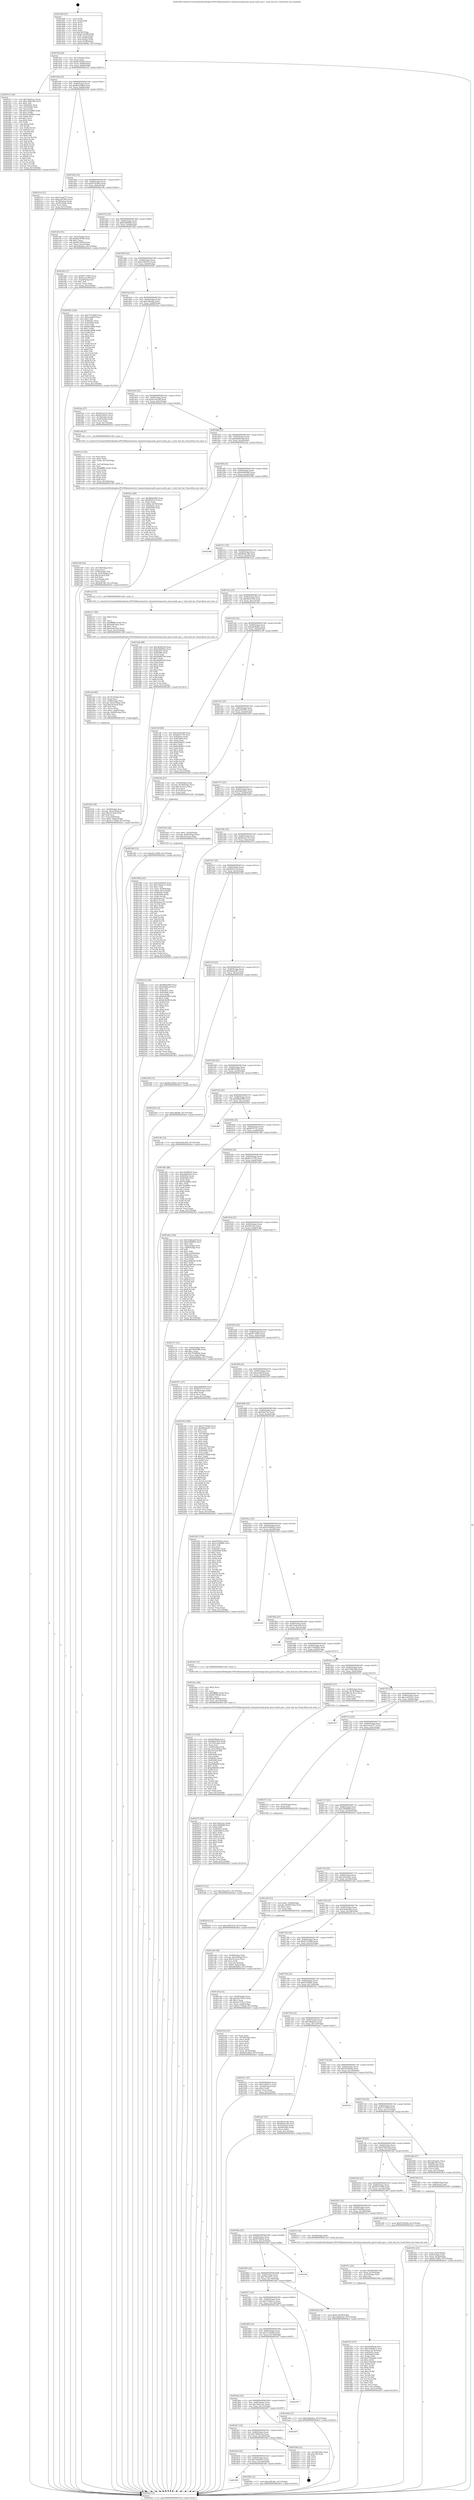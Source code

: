 digraph "0x401400" {
  label = "0x401400 (/mnt/c/Users/mathe/Desktop/tcc/POCII/binaries/extr_linuxnetsunrpcauth_gsssvcauth_gss.c_total_buf_len_Final-ollvm.out::main(0))"
  labelloc = "t"
  node[shape=record]

  Entry [label="",width=0.3,height=0.3,shape=circle,fillcolor=black,style=filled]
  "0x40142f" [label="{
     0x40142f [26]\l
     | [instrs]\l
     &nbsp;&nbsp;0x40142f \<+3\>: mov -0x7c(%rbp),%eax\l
     &nbsp;&nbsp;0x401432 \<+2\>: mov %eax,%ecx\l
     &nbsp;&nbsp;0x401434 \<+6\>: sub $0x8a356925,%ecx\l
     &nbsp;&nbsp;0x40143a \<+3\>: mov %eax,-0x80(%rbp)\l
     &nbsp;&nbsp;0x40143d \<+6\>: mov %ecx,-0x84(%rbp)\l
     &nbsp;&nbsp;0x401443 \<+6\>: je 0000000000401fc5 \<main+0xbc5\>\l
  }"]
  "0x401fc5" [label="{
     0x401fc5 [144]\l
     | [instrs]\l
     &nbsp;&nbsp;0x401fc5 \<+5\>: mov $0x7da01eec,%eax\l
     &nbsp;&nbsp;0x401fca \<+5\>: mov $0x158b5590,%ecx\l
     &nbsp;&nbsp;0x401fcf \<+2\>: mov $0x1,%dl\l
     &nbsp;&nbsp;0x401fd1 \<+7\>: mov 0x40505c,%esi\l
     &nbsp;&nbsp;0x401fd8 \<+7\>: mov 0x405060,%edi\l
     &nbsp;&nbsp;0x401fdf \<+3\>: mov %esi,%r8d\l
     &nbsp;&nbsp;0x401fe2 \<+7\>: add $0x355adf90,%r8d\l
     &nbsp;&nbsp;0x401fe9 \<+4\>: sub $0x1,%r8d\l
     &nbsp;&nbsp;0x401fed \<+7\>: sub $0x355adf90,%r8d\l
     &nbsp;&nbsp;0x401ff4 \<+4\>: imul %r8d,%esi\l
     &nbsp;&nbsp;0x401ff8 \<+3\>: and $0x1,%esi\l
     &nbsp;&nbsp;0x401ffb \<+3\>: cmp $0x0,%esi\l
     &nbsp;&nbsp;0x401ffe \<+4\>: sete %r9b\l
     &nbsp;&nbsp;0x402002 \<+3\>: cmp $0xa,%edi\l
     &nbsp;&nbsp;0x402005 \<+4\>: setl %r10b\l
     &nbsp;&nbsp;0x402009 \<+3\>: mov %r9b,%r11b\l
     &nbsp;&nbsp;0x40200c \<+4\>: xor $0xff,%r11b\l
     &nbsp;&nbsp;0x402010 \<+3\>: mov %r10b,%bl\l
     &nbsp;&nbsp;0x402013 \<+3\>: xor $0xff,%bl\l
     &nbsp;&nbsp;0x402016 \<+3\>: xor $0x0,%dl\l
     &nbsp;&nbsp;0x402019 \<+3\>: mov %r11b,%r14b\l
     &nbsp;&nbsp;0x40201c \<+4\>: and $0x0,%r14b\l
     &nbsp;&nbsp;0x402020 \<+3\>: and %dl,%r9b\l
     &nbsp;&nbsp;0x402023 \<+3\>: mov %bl,%r15b\l
     &nbsp;&nbsp;0x402026 \<+4\>: and $0x0,%r15b\l
     &nbsp;&nbsp;0x40202a \<+3\>: and %dl,%r10b\l
     &nbsp;&nbsp;0x40202d \<+3\>: or %r9b,%r14b\l
     &nbsp;&nbsp;0x402030 \<+3\>: or %r10b,%r15b\l
     &nbsp;&nbsp;0x402033 \<+3\>: xor %r15b,%r14b\l
     &nbsp;&nbsp;0x402036 \<+3\>: or %bl,%r11b\l
     &nbsp;&nbsp;0x402039 \<+4\>: xor $0xff,%r11b\l
     &nbsp;&nbsp;0x40203d \<+3\>: or $0x0,%dl\l
     &nbsp;&nbsp;0x402040 \<+3\>: and %dl,%r11b\l
     &nbsp;&nbsp;0x402043 \<+3\>: or %r11b,%r14b\l
     &nbsp;&nbsp;0x402046 \<+4\>: test $0x1,%r14b\l
     &nbsp;&nbsp;0x40204a \<+3\>: cmovne %ecx,%eax\l
     &nbsp;&nbsp;0x40204d \<+3\>: mov %eax,-0x7c(%rbp)\l
     &nbsp;&nbsp;0x402050 \<+5\>: jmp 00000000004024e5 \<main+0x10e5\>\l
  }"]
  "0x401449" [label="{
     0x401449 [25]\l
     | [instrs]\l
     &nbsp;&nbsp;0x401449 \<+5\>: jmp 000000000040144e \<main+0x4e\>\l
     &nbsp;&nbsp;0x40144e \<+3\>: mov -0x80(%rbp),%eax\l
     &nbsp;&nbsp;0x401451 \<+5\>: sub $0x8d3c08e6,%eax\l
     &nbsp;&nbsp;0x401456 \<+6\>: mov %eax,-0x88(%rbp)\l
     &nbsp;&nbsp;0x40145c \<+6\>: je 0000000000402310 \<main+0xf10\>\l
  }"]
  Exit [label="",width=0.3,height=0.3,shape=circle,fillcolor=black,style=filled,peripheries=2]
  "0x402310" [label="{
     0x402310 [27]\l
     | [instrs]\l
     &nbsp;&nbsp;0x402310 \<+5\>: mov $0x21bc9377,%eax\l
     &nbsp;&nbsp;0x402315 \<+5\>: mov $0xea387662,%ecx\l
     &nbsp;&nbsp;0x40231a \<+3\>: mov -0x78(%rbp),%edx\l
     &nbsp;&nbsp;0x40231d \<+3\>: cmp -0x50(%rbp),%edx\l
     &nbsp;&nbsp;0x402320 \<+3\>: cmovl %ecx,%eax\l
     &nbsp;&nbsp;0x402323 \<+3\>: mov %eax,-0x7c(%rbp)\l
     &nbsp;&nbsp;0x402326 \<+5\>: jmp 00000000004024e5 \<main+0x10e5\>\l
  }"]
  "0x401462" [label="{
     0x401462 [25]\l
     | [instrs]\l
     &nbsp;&nbsp;0x401462 \<+5\>: jmp 0000000000401467 \<main+0x67\>\l
     &nbsp;&nbsp;0x401467 \<+3\>: mov -0x80(%rbp),%eax\l
     &nbsp;&nbsp;0x40146a \<+5\>: sub $0x975dc90a,%eax\l
     &nbsp;&nbsp;0x40146f \<+6\>: mov %eax,-0x8c(%rbp)\l
     &nbsp;&nbsp;0x401475 \<+6\>: je 0000000000401e9c \<main+0xa9c\>\l
  }"]
  "0x40237f" [label="{
     0x40237f [12]\l
     | [instrs]\l
     &nbsp;&nbsp;0x40237f \<+7\>: movl $0x70aaa07c,-0x7c(%rbp)\l
     &nbsp;&nbsp;0x402386 \<+5\>: jmp 00000000004024e5 \<main+0x10e5\>\l
  }"]
  "0x401e9c" [label="{
     0x401e9c [31]\l
     | [instrs]\l
     &nbsp;&nbsp;0x401e9c \<+3\>: mov -0x5c(%rbp),%eax\l
     &nbsp;&nbsp;0x401e9f \<+5\>: add $0x8fa78558,%eax\l
     &nbsp;&nbsp;0x401ea4 \<+3\>: add $0x1,%eax\l
     &nbsp;&nbsp;0x401ea7 \<+5\>: sub $0x8fa78558,%eax\l
     &nbsp;&nbsp;0x401eac \<+3\>: mov %eax,-0x5c(%rbp)\l
     &nbsp;&nbsp;0x401eaf \<+7\>: movl $0x54bdafca,-0x7c(%rbp)\l
     &nbsp;&nbsp;0x401eb6 \<+5\>: jmp 00000000004024e5 \<main+0x10e5\>\l
  }"]
  "0x40147b" [label="{
     0x40147b [25]\l
     | [instrs]\l
     &nbsp;&nbsp;0x40147b \<+5\>: jmp 0000000000401480 \<main+0x80\>\l
     &nbsp;&nbsp;0x401480 \<+3\>: mov -0x80(%rbp),%eax\l
     &nbsp;&nbsp;0x401483 \<+5\>: sub $0x9c86f69b,%eax\l
     &nbsp;&nbsp;0x401488 \<+6\>: mov %eax,-0x90(%rbp)\l
     &nbsp;&nbsp;0x40148e \<+6\>: je 0000000000401df2 \<main+0x9f2\>\l
  }"]
  "0x402346" [label="{
     0x402346 [12]\l
     | [instrs]\l
     &nbsp;&nbsp;0x402346 \<+7\>: movl $0x42123f9d,-0x7c(%rbp)\l
     &nbsp;&nbsp;0x40234d \<+5\>: jmp 00000000004024e5 \<main+0x10e5\>\l
  }"]
  "0x401df2" [label="{
     0x401df2 [27]\l
     | [instrs]\l
     &nbsp;&nbsp;0x401df2 \<+5\>: mov $0x667379e6,%eax\l
     &nbsp;&nbsp;0x401df7 \<+5\>: mov $0xb1ad196f,%ecx\l
     &nbsp;&nbsp;0x401dfc \<+3\>: mov -0x29(%rbp),%dl\l
     &nbsp;&nbsp;0x401dff \<+3\>: test $0x1,%dl\l
     &nbsp;&nbsp;0x401e02 \<+3\>: cmovne %ecx,%eax\l
     &nbsp;&nbsp;0x401e05 \<+3\>: mov %eax,-0x7c(%rbp)\l
     &nbsp;&nbsp;0x401e08 \<+5\>: jmp 00000000004024e5 \<main+0x10e5\>\l
  }"]
  "0x401494" [label="{
     0x401494 [25]\l
     | [instrs]\l
     &nbsp;&nbsp;0x401494 \<+5\>: jmp 0000000000401499 \<main+0x99\>\l
     &nbsp;&nbsp;0x401499 \<+3\>: mov -0x80(%rbp),%eax\l
     &nbsp;&nbsp;0x40149c \<+5\>: sub $0xa1891014,%eax\l
     &nbsp;&nbsp;0x4014a1 \<+6\>: mov %eax,-0x94(%rbp)\l
     &nbsp;&nbsp;0x4014a7 \<+6\>: je 00000000004020d5 \<main+0xcd5\>\l
  }"]
  "0x402070" [label="{
     0x402070 [89]\l
     | [instrs]\l
     &nbsp;&nbsp;0x402070 \<+5\>: mov $0x7da01eec,%edx\l
     &nbsp;&nbsp;0x402075 \<+5\>: mov $0x23fd8d89,%esi\l
     &nbsp;&nbsp;0x40207a \<+3\>: xor %r8d,%r8d\l
     &nbsp;&nbsp;0x40207d \<+8\>: mov 0x40505c,%r9d\l
     &nbsp;&nbsp;0x402085 \<+8\>: mov 0x405060,%r10d\l
     &nbsp;&nbsp;0x40208d \<+4\>: sub $0x1,%r8d\l
     &nbsp;&nbsp;0x402091 \<+3\>: mov %r9d,%r11d\l
     &nbsp;&nbsp;0x402094 \<+3\>: add %r8d,%r11d\l
     &nbsp;&nbsp;0x402097 \<+4\>: imul %r11d,%r9d\l
     &nbsp;&nbsp;0x40209b \<+4\>: and $0x1,%r9d\l
     &nbsp;&nbsp;0x40209f \<+4\>: cmp $0x0,%r9d\l
     &nbsp;&nbsp;0x4020a3 \<+3\>: sete %bl\l
     &nbsp;&nbsp;0x4020a6 \<+4\>: cmp $0xa,%r10d\l
     &nbsp;&nbsp;0x4020aa \<+4\>: setl %r14b\l
     &nbsp;&nbsp;0x4020ae \<+3\>: mov %bl,%r15b\l
     &nbsp;&nbsp;0x4020b1 \<+3\>: and %r14b,%r15b\l
     &nbsp;&nbsp;0x4020b4 \<+3\>: xor %r14b,%bl\l
     &nbsp;&nbsp;0x4020b7 \<+3\>: or %bl,%r15b\l
     &nbsp;&nbsp;0x4020ba \<+4\>: test $0x1,%r15b\l
     &nbsp;&nbsp;0x4020be \<+3\>: cmovne %esi,%edx\l
     &nbsp;&nbsp;0x4020c1 \<+3\>: mov %edx,-0x7c(%rbp)\l
     &nbsp;&nbsp;0x4020c4 \<+5\>: jmp 00000000004024e5 \<main+0x10e5\>\l
  }"]
  "0x4020d5" [label="{
     0x4020d5 [144]\l
     | [instrs]\l
     &nbsp;&nbsp;0x4020d5 \<+5\>: mov $0x7f7c40d4,%eax\l
     &nbsp;&nbsp;0x4020da \<+5\>: mov $0xeaa642f,%ecx\l
     &nbsp;&nbsp;0x4020df \<+2\>: mov $0x1,%dl\l
     &nbsp;&nbsp;0x4020e1 \<+7\>: mov 0x40505c,%esi\l
     &nbsp;&nbsp;0x4020e8 \<+7\>: mov 0x405060,%edi\l
     &nbsp;&nbsp;0x4020ef \<+3\>: mov %esi,%r8d\l
     &nbsp;&nbsp;0x4020f2 \<+7\>: sub $0x8b14898,%r8d\l
     &nbsp;&nbsp;0x4020f9 \<+4\>: sub $0x1,%r8d\l
     &nbsp;&nbsp;0x4020fd \<+7\>: add $0x8b14898,%r8d\l
     &nbsp;&nbsp;0x402104 \<+4\>: imul %r8d,%esi\l
     &nbsp;&nbsp;0x402108 \<+3\>: and $0x1,%esi\l
     &nbsp;&nbsp;0x40210b \<+3\>: cmp $0x0,%esi\l
     &nbsp;&nbsp;0x40210e \<+4\>: sete %r9b\l
     &nbsp;&nbsp;0x402112 \<+3\>: cmp $0xa,%edi\l
     &nbsp;&nbsp;0x402115 \<+4\>: setl %r10b\l
     &nbsp;&nbsp;0x402119 \<+3\>: mov %r9b,%r11b\l
     &nbsp;&nbsp;0x40211c \<+4\>: xor $0xff,%r11b\l
     &nbsp;&nbsp;0x402120 \<+3\>: mov %r10b,%bl\l
     &nbsp;&nbsp;0x402123 \<+3\>: xor $0xff,%bl\l
     &nbsp;&nbsp;0x402126 \<+3\>: xor $0x1,%dl\l
     &nbsp;&nbsp;0x402129 \<+3\>: mov %r11b,%r14b\l
     &nbsp;&nbsp;0x40212c \<+4\>: and $0xff,%r14b\l
     &nbsp;&nbsp;0x402130 \<+3\>: and %dl,%r9b\l
     &nbsp;&nbsp;0x402133 \<+3\>: mov %bl,%r15b\l
     &nbsp;&nbsp;0x402136 \<+4\>: and $0xff,%r15b\l
     &nbsp;&nbsp;0x40213a \<+3\>: and %dl,%r10b\l
     &nbsp;&nbsp;0x40213d \<+3\>: or %r9b,%r14b\l
     &nbsp;&nbsp;0x402140 \<+3\>: or %r10b,%r15b\l
     &nbsp;&nbsp;0x402143 \<+3\>: xor %r15b,%r14b\l
     &nbsp;&nbsp;0x402146 \<+3\>: or %bl,%r11b\l
     &nbsp;&nbsp;0x402149 \<+4\>: xor $0xff,%r11b\l
     &nbsp;&nbsp;0x40214d \<+3\>: or $0x1,%dl\l
     &nbsp;&nbsp;0x402150 \<+3\>: and %dl,%r11b\l
     &nbsp;&nbsp;0x402153 \<+3\>: or %r11b,%r14b\l
     &nbsp;&nbsp;0x402156 \<+4\>: test $0x1,%r14b\l
     &nbsp;&nbsp;0x40215a \<+3\>: cmovne %ecx,%eax\l
     &nbsp;&nbsp;0x40215d \<+3\>: mov %eax,-0x7c(%rbp)\l
     &nbsp;&nbsp;0x402160 \<+5\>: jmp 00000000004024e5 \<main+0x10e5\>\l
  }"]
  "0x4014ad" [label="{
     0x4014ad [25]\l
     | [instrs]\l
     &nbsp;&nbsp;0x4014ad \<+5\>: jmp 00000000004014b2 \<main+0xb2\>\l
     &nbsp;&nbsp;0x4014b2 \<+3\>: mov -0x80(%rbp),%eax\l
     &nbsp;&nbsp;0x4014b5 \<+5\>: sub $0xa3ffcd6c,%eax\l
     &nbsp;&nbsp;0x4014ba \<+6\>: mov %eax,-0x98(%rbp)\l
     &nbsp;&nbsp;0x4014c0 \<+6\>: je 0000000000401faa \<main+0xbaa\>\l
  }"]
  "0x4018f9" [label="{
     0x4018f9\l
  }", style=dashed]
  "0x401faa" [label="{
     0x401faa [27]\l
     | [instrs]\l
     &nbsp;&nbsp;0x401faa \<+5\>: mov $0xf0a5a135,%eax\l
     &nbsp;&nbsp;0x401faf \<+5\>: mov $0x8a356925,%ecx\l
     &nbsp;&nbsp;0x401fb4 \<+3\>: mov -0x74(%rbp),%edx\l
     &nbsp;&nbsp;0x401fb7 \<+3\>: cmp -0x50(%rbp),%edx\l
     &nbsp;&nbsp;0x401fba \<+3\>: cmovl %ecx,%eax\l
     &nbsp;&nbsp;0x401fbd \<+3\>: mov %eax,-0x7c(%rbp)\l
     &nbsp;&nbsp;0x401fc0 \<+5\>: jmp 00000000004024e5 \<main+0x10e5\>\l
  }"]
  "0x4014c6" [label="{
     0x4014c6 [25]\l
     | [instrs]\l
     &nbsp;&nbsp;0x4014c6 \<+5\>: jmp 00000000004014cb \<main+0xcb\>\l
     &nbsp;&nbsp;0x4014cb \<+3\>: mov -0x80(%rbp),%eax\l
     &nbsp;&nbsp;0x4014ce \<+5\>: sub $0xb1ad196f,%eax\l
     &nbsp;&nbsp;0x4014d3 \<+6\>: mov %eax,-0x9c(%rbp)\l
     &nbsp;&nbsp;0x4014d9 \<+6\>: je 0000000000401e0d \<main+0xa0d\>\l
  }"]
  "0x401f9e" [label="{
     0x401f9e [12]\l
     | [instrs]\l
     &nbsp;&nbsp;0x401f9e \<+7\>: movl $0xa3ffcd6c,-0x7c(%rbp)\l
     &nbsp;&nbsp;0x401fa5 \<+5\>: jmp 00000000004024e5 \<main+0x10e5\>\l
  }"]
  "0x401e0d" [label="{
     0x401e0d [5]\l
     | [instrs]\l
     &nbsp;&nbsp;0x401e0d \<+5\>: call 0000000000401160 \<next_i\>\l
     | [calls]\l
     &nbsp;&nbsp;0x401160 \{1\} (/mnt/c/Users/mathe/Desktop/tcc/POCII/binaries/extr_linuxnetsunrpcauth_gsssvcauth_gss.c_total_buf_len_Final-ollvm.out::next_i)\l
  }"]
  "0x4014df" [label="{
     0x4014df [25]\l
     | [instrs]\l
     &nbsp;&nbsp;0x4014df \<+5\>: jmp 00000000004014e4 \<main+0xe4\>\l
     &nbsp;&nbsp;0x4014e4 \<+3\>: mov -0x80(%rbp),%eax\l
     &nbsp;&nbsp;0x4014e7 \<+5\>: sub $0xbd682eaf,%eax\l
     &nbsp;&nbsp;0x4014ec \<+6\>: mov %eax,-0xa0(%rbp)\l
     &nbsp;&nbsp;0x4014f2 \<+6\>: je 00000000004022aa \<main+0xeaa\>\l
  }"]
  "0x4018e0" [label="{
     0x4018e0 [25]\l
     | [instrs]\l
     &nbsp;&nbsp;0x4018e0 \<+5\>: jmp 00000000004018e5 \<main+0x4e5\>\l
     &nbsp;&nbsp;0x4018e5 \<+3\>: mov -0x80(%rbp),%eax\l
     &nbsp;&nbsp;0x4018e8 \<+5\>: sub $0x7e6b9b15,%eax\l
     &nbsp;&nbsp;0x4018ed \<+6\>: mov %eax,-0x144(%rbp)\l
     &nbsp;&nbsp;0x4018f3 \<+6\>: je 0000000000401f9e \<main+0xb9e\>\l
  }"]
  "0x4022aa" [label="{
     0x4022aa [90]\l
     | [instrs]\l
     &nbsp;&nbsp;0x4022aa \<+5\>: mov $0xf86d2969,%eax\l
     &nbsp;&nbsp;0x4022af \<+5\>: mov $0xf6d321c0,%ecx\l
     &nbsp;&nbsp;0x4022b4 \<+2\>: xor %edx,%edx\l
     &nbsp;&nbsp;0x4022b6 \<+7\>: movl $0x0,-0x78(%rbp)\l
     &nbsp;&nbsp;0x4022bd \<+7\>: mov 0x40505c,%esi\l
     &nbsp;&nbsp;0x4022c4 \<+7\>: mov 0x405060,%edi\l
     &nbsp;&nbsp;0x4022cb \<+3\>: sub $0x1,%edx\l
     &nbsp;&nbsp;0x4022ce \<+3\>: mov %esi,%r8d\l
     &nbsp;&nbsp;0x4022d1 \<+3\>: add %edx,%r8d\l
     &nbsp;&nbsp;0x4022d4 \<+4\>: imul %r8d,%esi\l
     &nbsp;&nbsp;0x4022d8 \<+3\>: and $0x1,%esi\l
     &nbsp;&nbsp;0x4022db \<+3\>: cmp $0x0,%esi\l
     &nbsp;&nbsp;0x4022de \<+4\>: sete %r9b\l
     &nbsp;&nbsp;0x4022e2 \<+3\>: cmp $0xa,%edi\l
     &nbsp;&nbsp;0x4022e5 \<+4\>: setl %r10b\l
     &nbsp;&nbsp;0x4022e9 \<+3\>: mov %r9b,%r11b\l
     &nbsp;&nbsp;0x4022ec \<+3\>: and %r10b,%r11b\l
     &nbsp;&nbsp;0x4022ef \<+3\>: xor %r10b,%r9b\l
     &nbsp;&nbsp;0x4022f2 \<+3\>: or %r9b,%r11b\l
     &nbsp;&nbsp;0x4022f5 \<+4\>: test $0x1,%r11b\l
     &nbsp;&nbsp;0x4022f9 \<+3\>: cmovne %ecx,%eax\l
     &nbsp;&nbsp;0x4022fc \<+3\>: mov %eax,-0x7c(%rbp)\l
     &nbsp;&nbsp;0x4022ff \<+5\>: jmp 00000000004024e5 \<main+0x10e5\>\l
  }"]
  "0x4014f8" [label="{
     0x4014f8 [25]\l
     | [instrs]\l
     &nbsp;&nbsp;0x4014f8 \<+5\>: jmp 00000000004014fd \<main+0xfd\>\l
     &nbsp;&nbsp;0x4014fd \<+3\>: mov -0x80(%rbp),%eax\l
     &nbsp;&nbsp;0x401500 \<+5\>: sub $0xd26004d0,%eax\l
     &nbsp;&nbsp;0x401505 \<+6\>: mov %eax,-0xa4(%rbp)\l
     &nbsp;&nbsp;0x40150b \<+6\>: je 000000000040238b \<main+0xf8b\>\l
  }"]
  "0x4023bb" [label="{
     0x4023bb [21]\l
     | [instrs]\l
     &nbsp;&nbsp;0x4023bb \<+3\>: mov -0x38(%rbp),%eax\l
     &nbsp;&nbsp;0x4023be \<+7\>: add $0x148,%rsp\l
     &nbsp;&nbsp;0x4023c5 \<+1\>: pop %rbx\l
     &nbsp;&nbsp;0x4023c6 \<+2\>: pop %r12\l
     &nbsp;&nbsp;0x4023c8 \<+2\>: pop %r13\l
     &nbsp;&nbsp;0x4023ca \<+2\>: pop %r14\l
     &nbsp;&nbsp;0x4023cc \<+2\>: pop %r15\l
     &nbsp;&nbsp;0x4023ce \<+1\>: pop %rbp\l
     &nbsp;&nbsp;0x4023cf \<+1\>: ret\l
  }"]
  "0x40238b" [label="{
     0x40238b\l
  }", style=dashed]
  "0x401511" [label="{
     0x401511 [25]\l
     | [instrs]\l
     &nbsp;&nbsp;0x401511 \<+5\>: jmp 0000000000401516 \<main+0x116\>\l
     &nbsp;&nbsp;0x401516 \<+3\>: mov -0x80(%rbp),%eax\l
     &nbsp;&nbsp;0x401519 \<+5\>: sub $0xd6b4cc9b,%eax\l
     &nbsp;&nbsp;0x40151e \<+6\>: mov %eax,-0xa8(%rbp)\l
     &nbsp;&nbsp;0x401524 \<+6\>: je 0000000000401ac2 \<main+0x6c2\>\l
  }"]
  "0x4018c7" [label="{
     0x4018c7 [25]\l
     | [instrs]\l
     &nbsp;&nbsp;0x4018c7 \<+5\>: jmp 00000000004018cc \<main+0x4cc\>\l
     &nbsp;&nbsp;0x4018cc \<+3\>: mov -0x80(%rbp),%eax\l
     &nbsp;&nbsp;0x4018cf \<+5\>: sub $0x7db855a4,%eax\l
     &nbsp;&nbsp;0x4018d4 \<+6\>: mov %eax,-0x140(%rbp)\l
     &nbsp;&nbsp;0x4018da \<+6\>: je 00000000004023bb \<main+0xfbb\>\l
  }"]
  "0x401ac2" [label="{
     0x401ac2 [5]\l
     | [instrs]\l
     &nbsp;&nbsp;0x401ac2 \<+5\>: call 0000000000401160 \<next_i\>\l
     | [calls]\l
     &nbsp;&nbsp;0x401160 \{1\} (/mnt/c/Users/mathe/Desktop/tcc/POCII/binaries/extr_linuxnetsunrpcauth_gsssvcauth_gss.c_total_buf_len_Final-ollvm.out::next_i)\l
  }"]
  "0x40152a" [label="{
     0x40152a [25]\l
     | [instrs]\l
     &nbsp;&nbsp;0x40152a \<+5\>: jmp 000000000040152f \<main+0x12f\>\l
     &nbsp;&nbsp;0x40152f \<+3\>: mov -0x80(%rbp),%eax\l
     &nbsp;&nbsp;0x401532 \<+5\>: sub $0xd9c41ef4,%eax\l
     &nbsp;&nbsp;0x401537 \<+6\>: mov %eax,-0xac(%rbp)\l
     &nbsp;&nbsp;0x40153d \<+6\>: je 0000000000401ebb \<main+0xabb\>\l
  }"]
  "0x402497" [label="{
     0x402497\l
  }", style=dashed]
  "0x401ebb" [label="{
     0x401ebb [88]\l
     | [instrs]\l
     &nbsp;&nbsp;0x401ebb \<+5\>: mov $0x583f9a2b,%eax\l
     &nbsp;&nbsp;0x401ec0 \<+5\>: mov $0x676469ea,%ecx\l
     &nbsp;&nbsp;0x401ec5 \<+7\>: mov 0x40505c,%edx\l
     &nbsp;&nbsp;0x401ecc \<+7\>: mov 0x405060,%esi\l
     &nbsp;&nbsp;0x401ed3 \<+2\>: mov %edx,%edi\l
     &nbsp;&nbsp;0x401ed5 \<+6\>: add $0xa9646709,%edi\l
     &nbsp;&nbsp;0x401edb \<+3\>: sub $0x1,%edi\l
     &nbsp;&nbsp;0x401ede \<+6\>: sub $0xa9646709,%edi\l
     &nbsp;&nbsp;0x401ee4 \<+3\>: imul %edi,%edx\l
     &nbsp;&nbsp;0x401ee7 \<+3\>: and $0x1,%edx\l
     &nbsp;&nbsp;0x401eea \<+3\>: cmp $0x0,%edx\l
     &nbsp;&nbsp;0x401eed \<+4\>: sete %r8b\l
     &nbsp;&nbsp;0x401ef1 \<+3\>: cmp $0xa,%esi\l
     &nbsp;&nbsp;0x401ef4 \<+4\>: setl %r9b\l
     &nbsp;&nbsp;0x401ef8 \<+3\>: mov %r8b,%r10b\l
     &nbsp;&nbsp;0x401efb \<+3\>: and %r9b,%r10b\l
     &nbsp;&nbsp;0x401efe \<+3\>: xor %r9b,%r8b\l
     &nbsp;&nbsp;0x401f01 \<+3\>: or %r8b,%r10b\l
     &nbsp;&nbsp;0x401f04 \<+4\>: test $0x1,%r10b\l
     &nbsp;&nbsp;0x401f08 \<+3\>: cmovne %ecx,%eax\l
     &nbsp;&nbsp;0x401f0b \<+3\>: mov %eax,-0x7c(%rbp)\l
     &nbsp;&nbsp;0x401f0e \<+5\>: jmp 00000000004024e5 \<main+0x10e5\>\l
  }"]
  "0x401543" [label="{
     0x401543 [25]\l
     | [instrs]\l
     &nbsp;&nbsp;0x401543 \<+5\>: jmp 0000000000401548 \<main+0x148\>\l
     &nbsp;&nbsp;0x401548 \<+3\>: mov -0x80(%rbp),%eax\l
     &nbsp;&nbsp;0x40154b \<+5\>: sub $0xe8ef9d62,%eax\l
     &nbsp;&nbsp;0x401550 \<+6\>: mov %eax,-0xb0(%rbp)\l
     &nbsp;&nbsp;0x401556 \<+6\>: je 0000000000401cf6 \<main+0x8f6\>\l
  }"]
  "0x4018ae" [label="{
     0x4018ae [25]\l
     | [instrs]\l
     &nbsp;&nbsp;0x4018ae \<+5\>: jmp 00000000004018b3 \<main+0x4b3\>\l
     &nbsp;&nbsp;0x4018b3 \<+3\>: mov -0x80(%rbp),%eax\l
     &nbsp;&nbsp;0x4018b6 \<+5\>: sub $0x7da01eec,%eax\l
     &nbsp;&nbsp;0x4018bb \<+6\>: mov %eax,-0x13c(%rbp)\l
     &nbsp;&nbsp;0x4018c1 \<+6\>: je 0000000000402497 \<main+0x1097\>\l
  }"]
  "0x401cf6" [label="{
     0x401cf6 [88]\l
     | [instrs]\l
     &nbsp;&nbsp;0x401cf6 \<+5\>: mov $0x10adca49,%eax\l
     &nbsp;&nbsp;0x401cfb \<+5\>: mov $0xfbe37c78,%ecx\l
     &nbsp;&nbsp;0x401d00 \<+7\>: mov 0x40505c,%edx\l
     &nbsp;&nbsp;0x401d07 \<+7\>: mov 0x405060,%esi\l
     &nbsp;&nbsp;0x401d0e \<+2\>: mov %edx,%edi\l
     &nbsp;&nbsp;0x401d10 \<+6\>: add $0x834bb41c,%edi\l
     &nbsp;&nbsp;0x401d16 \<+3\>: sub $0x1,%edi\l
     &nbsp;&nbsp;0x401d19 \<+6\>: sub $0x834bb41c,%edi\l
     &nbsp;&nbsp;0x401d1f \<+3\>: imul %edi,%edx\l
     &nbsp;&nbsp;0x401d22 \<+3\>: and $0x1,%edx\l
     &nbsp;&nbsp;0x401d25 \<+3\>: cmp $0x0,%edx\l
     &nbsp;&nbsp;0x401d28 \<+4\>: sete %r8b\l
     &nbsp;&nbsp;0x401d2c \<+3\>: cmp $0xa,%esi\l
     &nbsp;&nbsp;0x401d2f \<+4\>: setl %r9b\l
     &nbsp;&nbsp;0x401d33 \<+3\>: mov %r8b,%r10b\l
     &nbsp;&nbsp;0x401d36 \<+3\>: and %r9b,%r10b\l
     &nbsp;&nbsp;0x401d39 \<+3\>: xor %r9b,%r8b\l
     &nbsp;&nbsp;0x401d3c \<+3\>: or %r8b,%r10b\l
     &nbsp;&nbsp;0x401d3f \<+4\>: test $0x1,%r10b\l
     &nbsp;&nbsp;0x401d43 \<+3\>: cmovne %ecx,%eax\l
     &nbsp;&nbsp;0x401d46 \<+3\>: mov %eax,-0x7c(%rbp)\l
     &nbsp;&nbsp;0x401d49 \<+5\>: jmp 00000000004024e5 \<main+0x10e5\>\l
  }"]
  "0x40155c" [label="{
     0x40155c [25]\l
     | [instrs]\l
     &nbsp;&nbsp;0x40155c \<+5\>: jmp 0000000000401561 \<main+0x161\>\l
     &nbsp;&nbsp;0x401561 \<+3\>: mov -0x80(%rbp),%eax\l
     &nbsp;&nbsp;0x401564 \<+5\>: sub $0xea387662,%eax\l
     &nbsp;&nbsp;0x401569 \<+6\>: mov %eax,-0xb4(%rbp)\l
     &nbsp;&nbsp;0x40156f \<+6\>: je 000000000040232b \<main+0xf2b\>\l
  }"]
  "0x402397" [label="{
     0x402397\l
  }", style=dashed]
  "0x40232b" [label="{
     0x40232b [27]\l
     | [instrs]\l
     &nbsp;&nbsp;0x40232b \<+4\>: mov -0x58(%rbp),%rax\l
     &nbsp;&nbsp;0x40232f \<+4\>: movslq -0x78(%rbp),%rcx\l
     &nbsp;&nbsp;0x402333 \<+4\>: imul $0x18,%rcx,%rcx\l
     &nbsp;&nbsp;0x402337 \<+3\>: add %rcx,%rax\l
     &nbsp;&nbsp;0x40233a \<+4\>: mov 0x10(%rax),%rax\l
     &nbsp;&nbsp;0x40233e \<+3\>: mov %rax,%rdi\l
     &nbsp;&nbsp;0x402341 \<+5\>: call 0000000000401030 \<free@plt\>\l
     | [calls]\l
     &nbsp;&nbsp;0x401030 \{1\} (unknown)\l
  }"]
  "0x401575" [label="{
     0x401575 [25]\l
     | [instrs]\l
     &nbsp;&nbsp;0x401575 \<+5\>: jmp 000000000040157a \<main+0x17a\>\l
     &nbsp;&nbsp;0x40157a \<+3\>: mov -0x80(%rbp),%eax\l
     &nbsp;&nbsp;0x40157d \<+5\>: sub $0xeb8ed0e3,%eax\l
     &nbsp;&nbsp;0x401582 \<+6\>: mov %eax,-0xb8(%rbp)\l
     &nbsp;&nbsp;0x401588 \<+6\>: je 00000000004019e4 \<main+0x5e4\>\l
  }"]
  "0x401f33" [label="{
     0x401f33 [107]\l
     | [instrs]\l
     &nbsp;&nbsp;0x401f33 \<+5\>: mov $0x583f9a2b,%esi\l
     &nbsp;&nbsp;0x401f38 \<+5\>: mov $0x7e6b9b15,%ecx\l
     &nbsp;&nbsp;0x401f3d \<+7\>: movl $0x0,-0x74(%rbp)\l
     &nbsp;&nbsp;0x401f44 \<+7\>: mov 0x40505c,%edx\l
     &nbsp;&nbsp;0x401f4b \<+8\>: mov 0x405060,%r8d\l
     &nbsp;&nbsp;0x401f53 \<+3\>: mov %edx,%r9d\l
     &nbsp;&nbsp;0x401f56 \<+7\>: add $0x578a0a6b,%r9d\l
     &nbsp;&nbsp;0x401f5d \<+4\>: sub $0x1,%r9d\l
     &nbsp;&nbsp;0x401f61 \<+7\>: sub $0x578a0a6b,%r9d\l
     &nbsp;&nbsp;0x401f68 \<+4\>: imul %r9d,%edx\l
     &nbsp;&nbsp;0x401f6c \<+3\>: and $0x1,%edx\l
     &nbsp;&nbsp;0x401f6f \<+3\>: cmp $0x0,%edx\l
     &nbsp;&nbsp;0x401f72 \<+4\>: sete %r10b\l
     &nbsp;&nbsp;0x401f76 \<+4\>: cmp $0xa,%r8d\l
     &nbsp;&nbsp;0x401f7a \<+4\>: setl %r11b\l
     &nbsp;&nbsp;0x401f7e \<+3\>: mov %r10b,%bl\l
     &nbsp;&nbsp;0x401f81 \<+3\>: and %r11b,%bl\l
     &nbsp;&nbsp;0x401f84 \<+3\>: xor %r11b,%r10b\l
     &nbsp;&nbsp;0x401f87 \<+3\>: or %r10b,%bl\l
     &nbsp;&nbsp;0x401f8a \<+3\>: test $0x1,%bl\l
     &nbsp;&nbsp;0x401f8d \<+3\>: cmovne %ecx,%esi\l
     &nbsp;&nbsp;0x401f90 \<+3\>: mov %esi,-0x7c(%rbp)\l
     &nbsp;&nbsp;0x401f93 \<+6\>: mov %eax,-0x15c(%rbp)\l
     &nbsp;&nbsp;0x401f99 \<+5\>: jmp 00000000004024e5 \<main+0x10e5\>\l
  }"]
  "0x4019e4" [label="{
     0x4019e4 [20]\l
     | [instrs]\l
     &nbsp;&nbsp;0x4019e4 \<+7\>: movl $0x1,-0x50(%rbp)\l
     &nbsp;&nbsp;0x4019eb \<+4\>: movslq -0x50(%rbp),%rax\l
     &nbsp;&nbsp;0x4019ef \<+4\>: imul $0x18,%rax,%rdi\l
     &nbsp;&nbsp;0x4019f3 \<+5\>: call 0000000000401050 \<malloc@plt\>\l
     | [calls]\l
     &nbsp;&nbsp;0x401050 \{1\} (unknown)\l
  }"]
  "0x40158e" [label="{
     0x40158e [25]\l
     | [instrs]\l
     &nbsp;&nbsp;0x40158e \<+5\>: jmp 0000000000401593 \<main+0x193\>\l
     &nbsp;&nbsp;0x401593 \<+3\>: mov -0x80(%rbp),%eax\l
     &nbsp;&nbsp;0x401596 \<+5\>: sub $0xf0a5a135,%eax\l
     &nbsp;&nbsp;0x40159b \<+6\>: mov %eax,-0xbc(%rbp)\l
     &nbsp;&nbsp;0x4015a1 \<+6\>: je 000000000040221a \<main+0xe1a\>\l
  }"]
  "0x401f1c" [label="{
     0x401f1c [23]\l
     | [instrs]\l
     &nbsp;&nbsp;0x401f1c \<+10\>: movabs $0x4030b6,%rdi\l
     &nbsp;&nbsp;0x401f26 \<+3\>: mov %eax,-0x70(%rbp)\l
     &nbsp;&nbsp;0x401f29 \<+3\>: mov -0x70(%rbp),%esi\l
     &nbsp;&nbsp;0x401f2c \<+2\>: mov $0x0,%al\l
     &nbsp;&nbsp;0x401f2e \<+5\>: call 0000000000401040 \<printf@plt\>\l
     | [calls]\l
     &nbsp;&nbsp;0x401040 \{1\} (unknown)\l
  }"]
  "0x40221a" [label="{
     0x40221a [144]\l
     | [instrs]\l
     &nbsp;&nbsp;0x40221a \<+5\>: mov $0xf86d2969,%eax\l
     &nbsp;&nbsp;0x40221f \<+5\>: mov $0xbd682eaf,%ecx\l
     &nbsp;&nbsp;0x402224 \<+2\>: mov $0x1,%dl\l
     &nbsp;&nbsp;0x402226 \<+7\>: mov 0x40505c,%esi\l
     &nbsp;&nbsp;0x40222d \<+7\>: mov 0x405060,%edi\l
     &nbsp;&nbsp;0x402234 \<+3\>: mov %esi,%r8d\l
     &nbsp;&nbsp;0x402237 \<+7\>: add $0xfb365f90,%r8d\l
     &nbsp;&nbsp;0x40223e \<+4\>: sub $0x1,%r8d\l
     &nbsp;&nbsp;0x402242 \<+7\>: sub $0xfb365f90,%r8d\l
     &nbsp;&nbsp;0x402249 \<+4\>: imul %r8d,%esi\l
     &nbsp;&nbsp;0x40224d \<+3\>: and $0x1,%esi\l
     &nbsp;&nbsp;0x402250 \<+3\>: cmp $0x0,%esi\l
     &nbsp;&nbsp;0x402253 \<+4\>: sete %r9b\l
     &nbsp;&nbsp;0x402257 \<+3\>: cmp $0xa,%edi\l
     &nbsp;&nbsp;0x40225a \<+4\>: setl %r10b\l
     &nbsp;&nbsp;0x40225e \<+3\>: mov %r9b,%r11b\l
     &nbsp;&nbsp;0x402261 \<+4\>: xor $0xff,%r11b\l
     &nbsp;&nbsp;0x402265 \<+3\>: mov %r10b,%bl\l
     &nbsp;&nbsp;0x402268 \<+3\>: xor $0xff,%bl\l
     &nbsp;&nbsp;0x40226b \<+3\>: xor $0x1,%dl\l
     &nbsp;&nbsp;0x40226e \<+3\>: mov %r11b,%r14b\l
     &nbsp;&nbsp;0x402271 \<+4\>: and $0xff,%r14b\l
     &nbsp;&nbsp;0x402275 \<+3\>: and %dl,%r9b\l
     &nbsp;&nbsp;0x402278 \<+3\>: mov %bl,%r15b\l
     &nbsp;&nbsp;0x40227b \<+4\>: and $0xff,%r15b\l
     &nbsp;&nbsp;0x40227f \<+3\>: and %dl,%r10b\l
     &nbsp;&nbsp;0x402282 \<+3\>: or %r9b,%r14b\l
     &nbsp;&nbsp;0x402285 \<+3\>: or %r10b,%r15b\l
     &nbsp;&nbsp;0x402288 \<+3\>: xor %r15b,%r14b\l
     &nbsp;&nbsp;0x40228b \<+3\>: or %bl,%r11b\l
     &nbsp;&nbsp;0x40228e \<+4\>: xor $0xff,%r11b\l
     &nbsp;&nbsp;0x402292 \<+3\>: or $0x1,%dl\l
     &nbsp;&nbsp;0x402295 \<+3\>: and %dl,%r11b\l
     &nbsp;&nbsp;0x402298 \<+3\>: or %r11b,%r14b\l
     &nbsp;&nbsp;0x40229b \<+4\>: test $0x1,%r14b\l
     &nbsp;&nbsp;0x40229f \<+3\>: cmovne %ecx,%eax\l
     &nbsp;&nbsp;0x4022a2 \<+3\>: mov %eax,-0x7c(%rbp)\l
     &nbsp;&nbsp;0x4022a5 \<+5\>: jmp 00000000004024e5 \<main+0x10e5\>\l
  }"]
  "0x4015a7" [label="{
     0x4015a7 [25]\l
     | [instrs]\l
     &nbsp;&nbsp;0x4015a7 \<+5\>: jmp 00000000004015ac \<main+0x1ac\>\l
     &nbsp;&nbsp;0x4015ac \<+3\>: mov -0x80(%rbp),%eax\l
     &nbsp;&nbsp;0x4015af \<+5\>: sub $0xf6d321c0,%eax\l
     &nbsp;&nbsp;0x4015b4 \<+6\>: mov %eax,-0xc0(%rbp)\l
     &nbsp;&nbsp;0x4015ba \<+6\>: je 0000000000402304 \<main+0xf04\>\l
  }"]
  "0x401e46" [label="{
     0x401e46 [43]\l
     | [instrs]\l
     &nbsp;&nbsp;0x401e46 \<+6\>: mov -0x158(%rbp),%ecx\l
     &nbsp;&nbsp;0x401e4c \<+3\>: imul %eax,%ecx\l
     &nbsp;&nbsp;0x401e4f \<+4\>: mov -0x58(%rbp),%r8\l
     &nbsp;&nbsp;0x401e53 \<+4\>: movslq -0x5c(%rbp),%r9\l
     &nbsp;&nbsp;0x401e57 \<+4\>: imul $0x18,%r9,%r9\l
     &nbsp;&nbsp;0x401e5b \<+3\>: add %r9,%r8\l
     &nbsp;&nbsp;0x401e5e \<+4\>: mov 0x10(%r8),%r8\l
     &nbsp;&nbsp;0x401e62 \<+3\>: mov %ecx,(%r8)\l
     &nbsp;&nbsp;0x401e65 \<+7\>: movl $0x4047dfc,-0x7c(%rbp)\l
     &nbsp;&nbsp;0x401e6c \<+5\>: jmp 00000000004024e5 \<main+0x10e5\>\l
  }"]
  "0x402304" [label="{
     0x402304 [12]\l
     | [instrs]\l
     &nbsp;&nbsp;0x402304 \<+7\>: movl $0x8d3c08e6,-0x7c(%rbp)\l
     &nbsp;&nbsp;0x40230b \<+5\>: jmp 00000000004024e5 \<main+0x10e5\>\l
  }"]
  "0x4015c0" [label="{
     0x4015c0 [25]\l
     | [instrs]\l
     &nbsp;&nbsp;0x4015c0 \<+5\>: jmp 00000000004015c5 \<main+0x1c5\>\l
     &nbsp;&nbsp;0x4015c5 \<+3\>: mov -0x80(%rbp),%eax\l
     &nbsp;&nbsp;0x4015c8 \<+5\>: sub $0xf6e6aa87,%eax\l
     &nbsp;&nbsp;0x4015cd \<+6\>: mov %eax,-0xc4(%rbp)\l
     &nbsp;&nbsp;0x4015d3 \<+6\>: je 000000000040220e \<main+0xe0e\>\l
  }"]
  "0x401e12" [label="{
     0x401e12 [52]\l
     | [instrs]\l
     &nbsp;&nbsp;0x401e12 \<+2\>: xor %ecx,%ecx\l
     &nbsp;&nbsp;0x401e14 \<+5\>: mov $0x2,%edx\l
     &nbsp;&nbsp;0x401e19 \<+6\>: mov %edx,-0x154(%rbp)\l
     &nbsp;&nbsp;0x401e1f \<+1\>: cltd\l
     &nbsp;&nbsp;0x401e20 \<+6\>: mov -0x154(%rbp),%esi\l
     &nbsp;&nbsp;0x401e26 \<+2\>: idiv %esi\l
     &nbsp;&nbsp;0x401e28 \<+6\>: imul $0xfffffffe,%edx,%edx\l
     &nbsp;&nbsp;0x401e2e \<+2\>: mov %ecx,%edi\l
     &nbsp;&nbsp;0x401e30 \<+2\>: sub %edx,%edi\l
     &nbsp;&nbsp;0x401e32 \<+2\>: mov %ecx,%edx\l
     &nbsp;&nbsp;0x401e34 \<+3\>: sub $0x1,%edx\l
     &nbsp;&nbsp;0x401e37 \<+2\>: add %edx,%edi\l
     &nbsp;&nbsp;0x401e39 \<+2\>: sub %edi,%ecx\l
     &nbsp;&nbsp;0x401e3b \<+6\>: mov %ecx,-0x158(%rbp)\l
     &nbsp;&nbsp;0x401e41 \<+5\>: call 0000000000401160 \<next_i\>\l
     | [calls]\l
     &nbsp;&nbsp;0x401160 \{1\} (/mnt/c/Users/mathe/Desktop/tcc/POCII/binaries/extr_linuxnetsunrpcauth_gsssvcauth_gss.c_total_buf_len_Final-ollvm.out::next_i)\l
  }"]
  "0x40220e" [label="{
     0x40220e [12]\l
     | [instrs]\l
     &nbsp;&nbsp;0x40220e \<+7\>: movl $0xa3ffcd6c,-0x7c(%rbp)\l
     &nbsp;&nbsp;0x402215 \<+5\>: jmp 00000000004024e5 \<main+0x10e5\>\l
  }"]
  "0x4015d9" [label="{
     0x4015d9 [25]\l
     | [instrs]\l
     &nbsp;&nbsp;0x4015d9 \<+5\>: jmp 00000000004015de \<main+0x1de\>\l
     &nbsp;&nbsp;0x4015de \<+3\>: mov -0x80(%rbp),%eax\l
     &nbsp;&nbsp;0x4015e1 \<+5\>: sub $0xf8697b00,%eax\l
     &nbsp;&nbsp;0x4015e6 \<+6\>: mov %eax,-0xc8(%rbp)\l
     &nbsp;&nbsp;0x4015ec \<+6\>: je 0000000000401c8e \<main+0x88e\>\l
  }"]
  "0x401cd0" [label="{
     0x401cd0 [38]\l
     | [instrs]\l
     &nbsp;&nbsp;0x401cd0 \<+4\>: mov -0x58(%rbp),%rdi\l
     &nbsp;&nbsp;0x401cd4 \<+4\>: movslq -0x5c(%rbp),%rcx\l
     &nbsp;&nbsp;0x401cd8 \<+4\>: imul $0x18,%rcx,%rcx\l
     &nbsp;&nbsp;0x401cdc \<+3\>: add %rcx,%rdi\l
     &nbsp;&nbsp;0x401cdf \<+4\>: mov %rax,0x10(%rdi)\l
     &nbsp;&nbsp;0x401ce3 \<+7\>: movl $0x0,-0x6c(%rbp)\l
     &nbsp;&nbsp;0x401cea \<+7\>: movl $0xe8ef9d62,-0x7c(%rbp)\l
     &nbsp;&nbsp;0x401cf1 \<+5\>: jmp 00000000004024e5 \<main+0x10e5\>\l
  }"]
  "0x401c8e" [label="{
     0x401c8e [12]\l
     | [instrs]\l
     &nbsp;&nbsp;0x401c8e \<+7\>: movl $0x3de8e4d5,-0x7c(%rbp)\l
     &nbsp;&nbsp;0x401c95 \<+5\>: jmp 00000000004024e5 \<main+0x10e5\>\l
  }"]
  "0x4015f2" [label="{
     0x4015f2 [25]\l
     | [instrs]\l
     &nbsp;&nbsp;0x4015f2 \<+5\>: jmp 00000000004015f7 \<main+0x1f7\>\l
     &nbsp;&nbsp;0x4015f7 \<+3\>: mov -0x80(%rbp),%eax\l
     &nbsp;&nbsp;0x4015fa \<+5\>: sub $0xf86d2969,%eax\l
     &nbsp;&nbsp;0x4015ff \<+6\>: mov %eax,-0xcc(%rbp)\l
     &nbsp;&nbsp;0x401605 \<+6\>: je 00000000004024d7 \<main+0x10d7\>\l
  }"]
  "0x401c14" [label="{
     0x401c14 [122]\l
     | [instrs]\l
     &nbsp;&nbsp;0x401c14 \<+5\>: mov $0x6f7f64eb,%ecx\l
     &nbsp;&nbsp;0x401c19 \<+5\>: mov $0xf8697b00,%edx\l
     &nbsp;&nbsp;0x401c1e \<+6\>: mov -0x150(%rbp),%esi\l
     &nbsp;&nbsp;0x401c24 \<+3\>: imul %eax,%esi\l
     &nbsp;&nbsp;0x401c27 \<+4\>: mov -0x58(%rbp),%rdi\l
     &nbsp;&nbsp;0x401c2b \<+4\>: movslq -0x5c(%rbp),%r8\l
     &nbsp;&nbsp;0x401c2f \<+4\>: imul $0x18,%r8,%r8\l
     &nbsp;&nbsp;0x401c33 \<+3\>: add %r8,%rdi\l
     &nbsp;&nbsp;0x401c36 \<+4\>: mov 0x8(%rdi),%rdi\l
     &nbsp;&nbsp;0x401c3a \<+2\>: mov %esi,(%rdi)\l
     &nbsp;&nbsp;0x401c3c \<+7\>: mov 0x40505c,%eax\l
     &nbsp;&nbsp;0x401c43 \<+7\>: mov 0x405060,%esi\l
     &nbsp;&nbsp;0x401c4a \<+3\>: mov %eax,%r9d\l
     &nbsp;&nbsp;0x401c4d \<+7\>: add $0xa68b6b8,%r9d\l
     &nbsp;&nbsp;0x401c54 \<+4\>: sub $0x1,%r9d\l
     &nbsp;&nbsp;0x401c58 \<+7\>: sub $0xa68b6b8,%r9d\l
     &nbsp;&nbsp;0x401c5f \<+4\>: imul %r9d,%eax\l
     &nbsp;&nbsp;0x401c63 \<+3\>: and $0x1,%eax\l
     &nbsp;&nbsp;0x401c66 \<+3\>: cmp $0x0,%eax\l
     &nbsp;&nbsp;0x401c69 \<+4\>: sete %r10b\l
     &nbsp;&nbsp;0x401c6d \<+3\>: cmp $0xa,%esi\l
     &nbsp;&nbsp;0x401c70 \<+4\>: setl %r11b\l
     &nbsp;&nbsp;0x401c74 \<+3\>: mov %r10b,%bl\l
     &nbsp;&nbsp;0x401c77 \<+3\>: and %r11b,%bl\l
     &nbsp;&nbsp;0x401c7a \<+3\>: xor %r11b,%r10b\l
     &nbsp;&nbsp;0x401c7d \<+3\>: or %r10b,%bl\l
     &nbsp;&nbsp;0x401c80 \<+3\>: test $0x1,%bl\l
     &nbsp;&nbsp;0x401c83 \<+3\>: cmovne %edx,%ecx\l
     &nbsp;&nbsp;0x401c86 \<+3\>: mov %ecx,-0x7c(%rbp)\l
     &nbsp;&nbsp;0x401c89 \<+5\>: jmp 00000000004024e5 \<main+0x10e5\>\l
  }"]
  "0x4024d7" [label="{
     0x4024d7\l
  }", style=dashed]
  "0x40160b" [label="{
     0x40160b [25]\l
     | [instrs]\l
     &nbsp;&nbsp;0x40160b \<+5\>: jmp 0000000000401610 \<main+0x210\>\l
     &nbsp;&nbsp;0x401610 \<+3\>: mov -0x80(%rbp),%eax\l
     &nbsp;&nbsp;0x401613 \<+5\>: sub $0xfb7f77e1,%eax\l
     &nbsp;&nbsp;0x401618 \<+6\>: mov %eax,-0xd0(%rbp)\l
     &nbsp;&nbsp;0x40161e \<+6\>: je 000000000040198c \<main+0x58c\>\l
  }"]
  "0x401bec" [label="{
     0x401bec [40]\l
     | [instrs]\l
     &nbsp;&nbsp;0x401bec \<+5\>: mov $0x2,%ecx\l
     &nbsp;&nbsp;0x401bf1 \<+1\>: cltd\l
     &nbsp;&nbsp;0x401bf2 \<+2\>: idiv %ecx\l
     &nbsp;&nbsp;0x401bf4 \<+6\>: imul $0xfffffffe,%edx,%ecx\l
     &nbsp;&nbsp;0x401bfa \<+6\>: sub $0x8d798cbb,%ecx\l
     &nbsp;&nbsp;0x401c00 \<+3\>: add $0x1,%ecx\l
     &nbsp;&nbsp;0x401c03 \<+6\>: add $0x8d798cbb,%ecx\l
     &nbsp;&nbsp;0x401c09 \<+6\>: mov %ecx,-0x150(%rbp)\l
     &nbsp;&nbsp;0x401c0f \<+5\>: call 0000000000401160 \<next_i\>\l
     | [calls]\l
     &nbsp;&nbsp;0x401160 \{1\} (/mnt/c/Users/mathe/Desktop/tcc/POCII/binaries/extr_linuxnetsunrpcauth_gsssvcauth_gss.c_total_buf_len_Final-ollvm.out::next_i)\l
  }"]
  "0x40198c" [label="{
     0x40198c [88]\l
     | [instrs]\l
     &nbsp;&nbsp;0x40198c \<+5\>: mov $0x10289924,%eax\l
     &nbsp;&nbsp;0x401991 \<+5\>: mov $0xeb8ed0e3,%ecx\l
     &nbsp;&nbsp;0x401996 \<+7\>: mov 0x40505c,%edx\l
     &nbsp;&nbsp;0x40199d \<+7\>: mov 0x405060,%esi\l
     &nbsp;&nbsp;0x4019a4 \<+2\>: mov %edx,%edi\l
     &nbsp;&nbsp;0x4019a6 \<+6\>: add $0x74ad686c,%edi\l
     &nbsp;&nbsp;0x4019ac \<+3\>: sub $0x1,%edi\l
     &nbsp;&nbsp;0x4019af \<+6\>: sub $0x74ad686c,%edi\l
     &nbsp;&nbsp;0x4019b5 \<+3\>: imul %edi,%edx\l
     &nbsp;&nbsp;0x4019b8 \<+3\>: and $0x1,%edx\l
     &nbsp;&nbsp;0x4019bb \<+3\>: cmp $0x0,%edx\l
     &nbsp;&nbsp;0x4019be \<+4\>: sete %r8b\l
     &nbsp;&nbsp;0x4019c2 \<+3\>: cmp $0xa,%esi\l
     &nbsp;&nbsp;0x4019c5 \<+4\>: setl %r9b\l
     &nbsp;&nbsp;0x4019c9 \<+3\>: mov %r8b,%r10b\l
     &nbsp;&nbsp;0x4019cc \<+3\>: and %r9b,%r10b\l
     &nbsp;&nbsp;0x4019cf \<+3\>: xor %r9b,%r8b\l
     &nbsp;&nbsp;0x4019d2 \<+3\>: or %r8b,%r10b\l
     &nbsp;&nbsp;0x4019d5 \<+4\>: test $0x1,%r10b\l
     &nbsp;&nbsp;0x4019d9 \<+3\>: cmovne %ecx,%eax\l
     &nbsp;&nbsp;0x4019dc \<+3\>: mov %eax,-0x7c(%rbp)\l
     &nbsp;&nbsp;0x4019df \<+5\>: jmp 00000000004024e5 \<main+0x10e5\>\l
  }"]
  "0x401624" [label="{
     0x401624 [25]\l
     | [instrs]\l
     &nbsp;&nbsp;0x401624 \<+5\>: jmp 0000000000401629 \<main+0x229\>\l
     &nbsp;&nbsp;0x401629 \<+3\>: mov -0x80(%rbp),%eax\l
     &nbsp;&nbsp;0x40162c \<+5\>: sub $0xfbe37c78,%eax\l
     &nbsp;&nbsp;0x401631 \<+6\>: mov %eax,-0xd4(%rbp)\l
     &nbsp;&nbsp;0x401637 \<+6\>: je 0000000000401d4e \<main+0x94e\>\l
  }"]
  "0x401b20" [label="{
     0x401b20 [38]\l
     | [instrs]\l
     &nbsp;&nbsp;0x401b20 \<+4\>: mov -0x58(%rbp),%rsi\l
     &nbsp;&nbsp;0x401b24 \<+4\>: movslq -0x5c(%rbp),%rdi\l
     &nbsp;&nbsp;0x401b28 \<+4\>: imul $0x18,%rdi,%rdi\l
     &nbsp;&nbsp;0x401b2c \<+3\>: add %rdi,%rsi\l
     &nbsp;&nbsp;0x401b2f \<+4\>: mov %rax,0x8(%rsi)\l
     &nbsp;&nbsp;0x401b33 \<+7\>: movl $0x0,-0x64(%rbp)\l
     &nbsp;&nbsp;0x401b3a \<+7\>: movl $0x5c1799a8,-0x7c(%rbp)\l
     &nbsp;&nbsp;0x401b41 \<+5\>: jmp 00000000004024e5 \<main+0x10e5\>\l
  }"]
  "0x401d4e" [label="{
     0x401d4e [164]\l
     | [instrs]\l
     &nbsp;&nbsp;0x401d4e \<+5\>: mov $0x10adca49,%eax\l
     &nbsp;&nbsp;0x401d53 \<+5\>: mov $0x9c86f69b,%ecx\l
     &nbsp;&nbsp;0x401d58 \<+2\>: mov $0x1,%dl\l
     &nbsp;&nbsp;0x401d5a \<+3\>: mov -0x6c(%rbp),%esi\l
     &nbsp;&nbsp;0x401d5d \<+3\>: cmp -0x68(%rbp),%esi\l
     &nbsp;&nbsp;0x401d60 \<+4\>: setl %dil\l
     &nbsp;&nbsp;0x401d64 \<+4\>: and $0x1,%dil\l
     &nbsp;&nbsp;0x401d68 \<+4\>: mov %dil,-0x29(%rbp)\l
     &nbsp;&nbsp;0x401d6c \<+7\>: mov 0x40505c,%esi\l
     &nbsp;&nbsp;0x401d73 \<+8\>: mov 0x405060,%r8d\l
     &nbsp;&nbsp;0x401d7b \<+3\>: mov %esi,%r9d\l
     &nbsp;&nbsp;0x401d7e \<+7\>: sub $0xacd9616b,%r9d\l
     &nbsp;&nbsp;0x401d85 \<+4\>: sub $0x1,%r9d\l
     &nbsp;&nbsp;0x401d89 \<+7\>: add $0xacd9616b,%r9d\l
     &nbsp;&nbsp;0x401d90 \<+4\>: imul %r9d,%esi\l
     &nbsp;&nbsp;0x401d94 \<+3\>: and $0x1,%esi\l
     &nbsp;&nbsp;0x401d97 \<+3\>: cmp $0x0,%esi\l
     &nbsp;&nbsp;0x401d9a \<+4\>: sete %dil\l
     &nbsp;&nbsp;0x401d9e \<+4\>: cmp $0xa,%r8d\l
     &nbsp;&nbsp;0x401da2 \<+4\>: setl %r10b\l
     &nbsp;&nbsp;0x401da6 \<+3\>: mov %dil,%r11b\l
     &nbsp;&nbsp;0x401da9 \<+4\>: xor $0xff,%r11b\l
     &nbsp;&nbsp;0x401dad \<+3\>: mov %r10b,%bl\l
     &nbsp;&nbsp;0x401db0 \<+3\>: xor $0xff,%bl\l
     &nbsp;&nbsp;0x401db3 \<+3\>: xor $0x1,%dl\l
     &nbsp;&nbsp;0x401db6 \<+3\>: mov %r11b,%r14b\l
     &nbsp;&nbsp;0x401db9 \<+4\>: and $0xff,%r14b\l
     &nbsp;&nbsp;0x401dbd \<+3\>: and %dl,%dil\l
     &nbsp;&nbsp;0x401dc0 \<+3\>: mov %bl,%r15b\l
     &nbsp;&nbsp;0x401dc3 \<+4\>: and $0xff,%r15b\l
     &nbsp;&nbsp;0x401dc7 \<+3\>: and %dl,%r10b\l
     &nbsp;&nbsp;0x401dca \<+3\>: or %dil,%r14b\l
     &nbsp;&nbsp;0x401dcd \<+3\>: or %r10b,%r15b\l
     &nbsp;&nbsp;0x401dd0 \<+3\>: xor %r15b,%r14b\l
     &nbsp;&nbsp;0x401dd3 \<+3\>: or %bl,%r11b\l
     &nbsp;&nbsp;0x401dd6 \<+4\>: xor $0xff,%r11b\l
     &nbsp;&nbsp;0x401dda \<+3\>: or $0x1,%dl\l
     &nbsp;&nbsp;0x401ddd \<+3\>: and %dl,%r11b\l
     &nbsp;&nbsp;0x401de0 \<+3\>: or %r11b,%r14b\l
     &nbsp;&nbsp;0x401de3 \<+4\>: test $0x1,%r14b\l
     &nbsp;&nbsp;0x401de7 \<+3\>: cmovne %ecx,%eax\l
     &nbsp;&nbsp;0x401dea \<+3\>: mov %eax,-0x7c(%rbp)\l
     &nbsp;&nbsp;0x401ded \<+5\>: jmp 00000000004024e5 \<main+0x10e5\>\l
  }"]
  "0x40163d" [label="{
     0x40163d [25]\l
     | [instrs]\l
     &nbsp;&nbsp;0x40163d \<+5\>: jmp 0000000000401642 \<main+0x242\>\l
     &nbsp;&nbsp;0x401642 \<+3\>: mov -0x80(%rbp),%eax\l
     &nbsp;&nbsp;0x401645 \<+5\>: sub $0x4047dfc,%eax\l
     &nbsp;&nbsp;0x40164a \<+6\>: mov %eax,-0xd8(%rbp)\l
     &nbsp;&nbsp;0x401650 \<+6\>: je 0000000000401e71 \<main+0xa71\>\l
  }"]
  "0x401aef" [label="{
     0x401aef [49]\l
     | [instrs]\l
     &nbsp;&nbsp;0x401aef \<+6\>: mov -0x14c(%rbp),%ecx\l
     &nbsp;&nbsp;0x401af5 \<+3\>: imul %eax,%ecx\l
     &nbsp;&nbsp;0x401af8 \<+4\>: mov -0x58(%rbp),%rsi\l
     &nbsp;&nbsp;0x401afc \<+4\>: movslq -0x5c(%rbp),%rdi\l
     &nbsp;&nbsp;0x401b00 \<+4\>: imul $0x18,%rdi,%rdi\l
     &nbsp;&nbsp;0x401b04 \<+3\>: add %rdi,%rsi\l
     &nbsp;&nbsp;0x401b07 \<+2\>: mov %ecx,(%rsi)\l
     &nbsp;&nbsp;0x401b09 \<+7\>: movl $0x1,-0x60(%rbp)\l
     &nbsp;&nbsp;0x401b10 \<+4\>: movslq -0x60(%rbp),%rsi\l
     &nbsp;&nbsp;0x401b14 \<+4\>: shl $0x2,%rsi\l
     &nbsp;&nbsp;0x401b18 \<+3\>: mov %rsi,%rdi\l
     &nbsp;&nbsp;0x401b1b \<+5\>: call 0000000000401050 \<malloc@plt\>\l
     | [calls]\l
     &nbsp;&nbsp;0x401050 \{1\} (unknown)\l
  }"]
  "0x401e71" [label="{
     0x401e71 [31]\l
     | [instrs]\l
     &nbsp;&nbsp;0x401e71 \<+3\>: mov -0x6c(%rbp),%eax\l
     &nbsp;&nbsp;0x401e74 \<+5\>: add $0x7656649e,%eax\l
     &nbsp;&nbsp;0x401e79 \<+3\>: add $0x1,%eax\l
     &nbsp;&nbsp;0x401e7c \<+5\>: sub $0x7656649e,%eax\l
     &nbsp;&nbsp;0x401e81 \<+3\>: mov %eax,-0x6c(%rbp)\l
     &nbsp;&nbsp;0x401e84 \<+7\>: movl $0xe8ef9d62,-0x7c(%rbp)\l
     &nbsp;&nbsp;0x401e8b \<+5\>: jmp 00000000004024e5 \<main+0x10e5\>\l
  }"]
  "0x401656" [label="{
     0x401656 [25]\l
     | [instrs]\l
     &nbsp;&nbsp;0x401656 \<+5\>: jmp 000000000040165b \<main+0x25b\>\l
     &nbsp;&nbsp;0x40165b \<+3\>: mov -0x80(%rbp),%eax\l
     &nbsp;&nbsp;0x40165e \<+5\>: sub $0x8172682,%eax\l
     &nbsp;&nbsp;0x401663 \<+6\>: mov %eax,-0xdc(%rbp)\l
     &nbsp;&nbsp;0x401669 \<+6\>: je 0000000000401971 \<main+0x571\>\l
  }"]
  "0x401ac7" [label="{
     0x401ac7 [40]\l
     | [instrs]\l
     &nbsp;&nbsp;0x401ac7 \<+5\>: mov $0x2,%ecx\l
     &nbsp;&nbsp;0x401acc \<+1\>: cltd\l
     &nbsp;&nbsp;0x401acd \<+2\>: idiv %ecx\l
     &nbsp;&nbsp;0x401acf \<+6\>: imul $0xfffffffe,%edx,%ecx\l
     &nbsp;&nbsp;0x401ad5 \<+6\>: sub $0x4a0b34ee,%ecx\l
     &nbsp;&nbsp;0x401adb \<+3\>: add $0x1,%ecx\l
     &nbsp;&nbsp;0x401ade \<+6\>: add $0x4a0b34ee,%ecx\l
     &nbsp;&nbsp;0x401ae4 \<+6\>: mov %ecx,-0x14c(%rbp)\l
     &nbsp;&nbsp;0x401aea \<+5\>: call 0000000000401160 \<next_i\>\l
     | [calls]\l
     &nbsp;&nbsp;0x401160 \{1\} (/mnt/c/Users/mathe/Desktop/tcc/POCII/binaries/extr_linuxnetsunrpcauth_gsssvcauth_gss.c_total_buf_len_Final-ollvm.out::next_i)\l
  }"]
  "0x401971" [label="{
     0x401971 [27]\l
     | [instrs]\l
     &nbsp;&nbsp;0x401971 \<+5\>: mov $0xd26004d0,%eax\l
     &nbsp;&nbsp;0x401976 \<+5\>: mov $0xfb7f77e1,%ecx\l
     &nbsp;&nbsp;0x40197b \<+3\>: mov -0x30(%rbp),%edx\l
     &nbsp;&nbsp;0x40197e \<+3\>: cmp $0x0,%edx\l
     &nbsp;&nbsp;0x401981 \<+3\>: cmove %ecx,%eax\l
     &nbsp;&nbsp;0x401984 \<+3\>: mov %eax,-0x7c(%rbp)\l
     &nbsp;&nbsp;0x401987 \<+5\>: jmp 00000000004024e5 \<main+0x10e5\>\l
  }"]
  "0x40166f" [label="{
     0x40166f [25]\l
     | [instrs]\l
     &nbsp;&nbsp;0x40166f \<+5\>: jmp 0000000000401674 \<main+0x274\>\l
     &nbsp;&nbsp;0x401674 \<+3\>: mov -0x80(%rbp),%eax\l
     &nbsp;&nbsp;0x401677 \<+5\>: sub $0xeaa642f,%eax\l
     &nbsp;&nbsp;0x40167c \<+6\>: mov %eax,-0xe0(%rbp)\l
     &nbsp;&nbsp;0x401682 \<+6\>: je 0000000000402165 \<main+0xd65\>\l
  }"]
  "0x401895" [label="{
     0x401895 [25]\l
     | [instrs]\l
     &nbsp;&nbsp;0x401895 \<+5\>: jmp 000000000040189a \<main+0x49a\>\l
     &nbsp;&nbsp;0x40189a \<+3\>: mov -0x80(%rbp),%eax\l
     &nbsp;&nbsp;0x40189d \<+5\>: sub $0x7a5246f2,%eax\l
     &nbsp;&nbsp;0x4018a2 \<+6\>: mov %eax,-0x138(%rbp)\l
     &nbsp;&nbsp;0x4018a8 \<+6\>: je 0000000000402397 \<main+0xf97\>\l
  }"]
  "0x402165" [label="{
     0x402165 [169]\l
     | [instrs]\l
     &nbsp;&nbsp;0x402165 \<+5\>: mov $0x7f7c40d4,%eax\l
     &nbsp;&nbsp;0x40216a \<+5\>: mov $0xf6e6aa87,%ecx\l
     &nbsp;&nbsp;0x40216f \<+2\>: mov $0x1,%dl\l
     &nbsp;&nbsp;0x402171 \<+2\>: xor %esi,%esi\l
     &nbsp;&nbsp;0x402173 \<+3\>: mov -0x74(%rbp),%edi\l
     &nbsp;&nbsp;0x402176 \<+3\>: mov %esi,%r8d\l
     &nbsp;&nbsp;0x402179 \<+3\>: sub %edi,%r8d\l
     &nbsp;&nbsp;0x40217c \<+2\>: mov %esi,%edi\l
     &nbsp;&nbsp;0x40217e \<+3\>: sub $0x1,%edi\l
     &nbsp;&nbsp;0x402181 \<+3\>: add %edi,%r8d\l
     &nbsp;&nbsp;0x402184 \<+3\>: sub %r8d,%esi\l
     &nbsp;&nbsp;0x402187 \<+3\>: mov %esi,-0x74(%rbp)\l
     &nbsp;&nbsp;0x40218a \<+7\>: mov 0x40505c,%esi\l
     &nbsp;&nbsp;0x402191 \<+7\>: mov 0x405060,%edi\l
     &nbsp;&nbsp;0x402198 \<+3\>: mov %esi,%r8d\l
     &nbsp;&nbsp;0x40219b \<+7\>: sub $0x922764df,%r8d\l
     &nbsp;&nbsp;0x4021a2 \<+4\>: sub $0x1,%r8d\l
     &nbsp;&nbsp;0x4021a6 \<+7\>: add $0x922764df,%r8d\l
     &nbsp;&nbsp;0x4021ad \<+4\>: imul %r8d,%esi\l
     &nbsp;&nbsp;0x4021b1 \<+3\>: and $0x1,%esi\l
     &nbsp;&nbsp;0x4021b4 \<+3\>: cmp $0x0,%esi\l
     &nbsp;&nbsp;0x4021b7 \<+4\>: sete %r9b\l
     &nbsp;&nbsp;0x4021bb \<+3\>: cmp $0xa,%edi\l
     &nbsp;&nbsp;0x4021be \<+4\>: setl %r10b\l
     &nbsp;&nbsp;0x4021c2 \<+3\>: mov %r9b,%r11b\l
     &nbsp;&nbsp;0x4021c5 \<+4\>: xor $0xff,%r11b\l
     &nbsp;&nbsp;0x4021c9 \<+3\>: mov %r10b,%bl\l
     &nbsp;&nbsp;0x4021cc \<+3\>: xor $0xff,%bl\l
     &nbsp;&nbsp;0x4021cf \<+3\>: xor $0x1,%dl\l
     &nbsp;&nbsp;0x4021d2 \<+3\>: mov %r11b,%r14b\l
     &nbsp;&nbsp;0x4021d5 \<+4\>: and $0xff,%r14b\l
     &nbsp;&nbsp;0x4021d9 \<+3\>: and %dl,%r9b\l
     &nbsp;&nbsp;0x4021dc \<+3\>: mov %bl,%r15b\l
     &nbsp;&nbsp;0x4021df \<+4\>: and $0xff,%r15b\l
     &nbsp;&nbsp;0x4021e3 \<+3\>: and %dl,%r10b\l
     &nbsp;&nbsp;0x4021e6 \<+3\>: or %r9b,%r14b\l
     &nbsp;&nbsp;0x4021e9 \<+3\>: or %r10b,%r15b\l
     &nbsp;&nbsp;0x4021ec \<+3\>: xor %r15b,%r14b\l
     &nbsp;&nbsp;0x4021ef \<+3\>: or %bl,%r11b\l
     &nbsp;&nbsp;0x4021f2 \<+4\>: xor $0xff,%r11b\l
     &nbsp;&nbsp;0x4021f6 \<+3\>: or $0x1,%dl\l
     &nbsp;&nbsp;0x4021f9 \<+3\>: and %dl,%r11b\l
     &nbsp;&nbsp;0x4021fc \<+3\>: or %r11b,%r14b\l
     &nbsp;&nbsp;0x4021ff \<+4\>: test $0x1,%r14b\l
     &nbsp;&nbsp;0x402203 \<+3\>: cmovne %ecx,%eax\l
     &nbsp;&nbsp;0x402206 \<+3\>: mov %eax,-0x7c(%rbp)\l
     &nbsp;&nbsp;0x402209 \<+5\>: jmp 00000000004024e5 \<main+0x10e5\>\l
  }"]
  "0x401688" [label="{
     0x401688 [25]\l
     | [instrs]\l
     &nbsp;&nbsp;0x401688 \<+5\>: jmp 000000000040168d \<main+0x28d\>\l
     &nbsp;&nbsp;0x40168d \<+3\>: mov -0x80(%rbp),%eax\l
     &nbsp;&nbsp;0x401690 \<+5\>: sub $0xfdb679e,%eax\l
     &nbsp;&nbsp;0x401695 \<+6\>: mov %eax,-0xe4(%rbp)\l
     &nbsp;&nbsp;0x40169b \<+6\>: je 0000000000401b61 \<main+0x761\>\l
  }"]
  "0x401a9b" [label="{
     0x401a9b [12]\l
     | [instrs]\l
     &nbsp;&nbsp;0x401a9b \<+7\>: movl $0x54bdafca,-0x7c(%rbp)\l
     &nbsp;&nbsp;0x401aa2 \<+5\>: jmp 00000000004024e5 \<main+0x10e5\>\l
  }"]
  "0x401b61" [label="{
     0x401b61 [134]\l
     | [instrs]\l
     &nbsp;&nbsp;0x401b61 \<+5\>: mov $0x6f7f64eb,%eax\l
     &nbsp;&nbsp;0x401b66 \<+5\>: mov $0x1250d894,%ecx\l
     &nbsp;&nbsp;0x401b6b \<+2\>: mov $0x1,%dl\l
     &nbsp;&nbsp;0x401b6d \<+2\>: xor %esi,%esi\l
     &nbsp;&nbsp;0x401b6f \<+7\>: mov 0x40505c,%edi\l
     &nbsp;&nbsp;0x401b76 \<+8\>: mov 0x405060,%r8d\l
     &nbsp;&nbsp;0x401b7e \<+3\>: sub $0x1,%esi\l
     &nbsp;&nbsp;0x401b81 \<+3\>: mov %edi,%r9d\l
     &nbsp;&nbsp;0x401b84 \<+3\>: add %esi,%r9d\l
     &nbsp;&nbsp;0x401b87 \<+4\>: imul %r9d,%edi\l
     &nbsp;&nbsp;0x401b8b \<+3\>: and $0x1,%edi\l
     &nbsp;&nbsp;0x401b8e \<+3\>: cmp $0x0,%edi\l
     &nbsp;&nbsp;0x401b91 \<+4\>: sete %r10b\l
     &nbsp;&nbsp;0x401b95 \<+4\>: cmp $0xa,%r8d\l
     &nbsp;&nbsp;0x401b99 \<+4\>: setl %r11b\l
     &nbsp;&nbsp;0x401b9d \<+3\>: mov %r10b,%bl\l
     &nbsp;&nbsp;0x401ba0 \<+3\>: xor $0xff,%bl\l
     &nbsp;&nbsp;0x401ba3 \<+3\>: mov %r11b,%r14b\l
     &nbsp;&nbsp;0x401ba6 \<+4\>: xor $0xff,%r14b\l
     &nbsp;&nbsp;0x401baa \<+3\>: xor $0x1,%dl\l
     &nbsp;&nbsp;0x401bad \<+3\>: mov %bl,%r15b\l
     &nbsp;&nbsp;0x401bb0 \<+4\>: and $0xff,%r15b\l
     &nbsp;&nbsp;0x401bb4 \<+3\>: and %dl,%r10b\l
     &nbsp;&nbsp;0x401bb7 \<+3\>: mov %r14b,%r12b\l
     &nbsp;&nbsp;0x401bba \<+4\>: and $0xff,%r12b\l
     &nbsp;&nbsp;0x401bbe \<+3\>: and %dl,%r11b\l
     &nbsp;&nbsp;0x401bc1 \<+3\>: or %r10b,%r15b\l
     &nbsp;&nbsp;0x401bc4 \<+3\>: or %r11b,%r12b\l
     &nbsp;&nbsp;0x401bc7 \<+3\>: xor %r12b,%r15b\l
     &nbsp;&nbsp;0x401bca \<+3\>: or %r14b,%bl\l
     &nbsp;&nbsp;0x401bcd \<+3\>: xor $0xff,%bl\l
     &nbsp;&nbsp;0x401bd0 \<+3\>: or $0x1,%dl\l
     &nbsp;&nbsp;0x401bd3 \<+2\>: and %dl,%bl\l
     &nbsp;&nbsp;0x401bd5 \<+3\>: or %bl,%r15b\l
     &nbsp;&nbsp;0x401bd8 \<+4\>: test $0x1,%r15b\l
     &nbsp;&nbsp;0x401bdc \<+3\>: cmovne %ecx,%eax\l
     &nbsp;&nbsp;0x401bdf \<+3\>: mov %eax,-0x7c(%rbp)\l
     &nbsp;&nbsp;0x401be2 \<+5\>: jmp 00000000004024e5 \<main+0x10e5\>\l
  }"]
  "0x4016a1" [label="{
     0x4016a1 [25]\l
     | [instrs]\l
     &nbsp;&nbsp;0x4016a1 \<+5\>: jmp 00000000004016a6 \<main+0x2a6\>\l
     &nbsp;&nbsp;0x4016a6 \<+3\>: mov -0x80(%rbp),%eax\l
     &nbsp;&nbsp;0x4016a9 \<+5\>: sub $0x10289924,%eax\l
     &nbsp;&nbsp;0x4016ae \<+6\>: mov %eax,-0xe8(%rbp)\l
     &nbsp;&nbsp;0x4016b4 \<+6\>: je 00000000004023d0 \<main+0xfd0\>\l
  }"]
  "0x40187c" [label="{
     0x40187c [25]\l
     | [instrs]\l
     &nbsp;&nbsp;0x40187c \<+5\>: jmp 0000000000401881 \<main+0x481\>\l
     &nbsp;&nbsp;0x401881 \<+3\>: mov -0x80(%rbp),%eax\l
     &nbsp;&nbsp;0x401884 \<+5\>: sub $0x75bbbe7c,%eax\l
     &nbsp;&nbsp;0x401889 \<+6\>: mov %eax,-0x134(%rbp)\l
     &nbsp;&nbsp;0x40188f \<+6\>: je 0000000000401a9b \<main+0x69b\>\l
  }"]
  "0x4023d0" [label="{
     0x4023d0\l
  }", style=dashed]
  "0x4016ba" [label="{
     0x4016ba [25]\l
     | [instrs]\l
     &nbsp;&nbsp;0x4016ba \<+5\>: jmp 00000000004016bf \<main+0x2bf\>\l
     &nbsp;&nbsp;0x4016bf \<+3\>: mov -0x80(%rbp),%eax\l
     &nbsp;&nbsp;0x4016c2 \<+5\>: sub $0x10adca49,%eax\l
     &nbsp;&nbsp;0x4016c7 \<+6\>: mov %eax,-0xec(%rbp)\l
     &nbsp;&nbsp;0x4016cd \<+6\>: je 0000000000402452 \<main+0x1052\>\l
  }"]
  "0x4023a8" [label="{
     0x4023a8 [19]\l
     | [instrs]\l
     &nbsp;&nbsp;0x4023a8 \<+7\>: movl $0x0,-0x38(%rbp)\l
     &nbsp;&nbsp;0x4023af \<+7\>: movl $0x7db855a4,-0x7c(%rbp)\l
     &nbsp;&nbsp;0x4023b6 \<+5\>: jmp 00000000004024e5 \<main+0x10e5\>\l
  }"]
  "0x402452" [label="{
     0x402452\l
  }", style=dashed]
  "0x4016d3" [label="{
     0x4016d3 [25]\l
     | [instrs]\l
     &nbsp;&nbsp;0x4016d3 \<+5\>: jmp 00000000004016d8 \<main+0x2d8\>\l
     &nbsp;&nbsp;0x4016d8 \<+3\>: mov -0x80(%rbp),%eax\l
     &nbsp;&nbsp;0x4016db \<+5\>: sub $0x1250d894,%eax\l
     &nbsp;&nbsp;0x4016e0 \<+6\>: mov %eax,-0xf0(%rbp)\l
     &nbsp;&nbsp;0x4016e6 \<+6\>: je 0000000000401be7 \<main+0x7e7\>\l
  }"]
  "0x401863" [label="{
     0x401863 [25]\l
     | [instrs]\l
     &nbsp;&nbsp;0x401863 \<+5\>: jmp 0000000000401868 \<main+0x468\>\l
     &nbsp;&nbsp;0x401868 \<+3\>: mov -0x80(%rbp),%eax\l
     &nbsp;&nbsp;0x40186b \<+5\>: sub $0x70aaa07c,%eax\l
     &nbsp;&nbsp;0x401870 \<+6\>: mov %eax,-0x130(%rbp)\l
     &nbsp;&nbsp;0x401876 \<+6\>: je 00000000004023a8 \<main+0xfa8\>\l
  }"]
  "0x401be7" [label="{
     0x401be7 [5]\l
     | [instrs]\l
     &nbsp;&nbsp;0x401be7 \<+5\>: call 0000000000401160 \<next_i\>\l
     | [calls]\l
     &nbsp;&nbsp;0x401160 \{1\} (/mnt/c/Users/mathe/Desktop/tcc/POCII/binaries/extr_linuxnetsunrpcauth_gsssvcauth_gss.c_total_buf_len_Final-ollvm.out::next_i)\l
  }"]
  "0x4016ec" [label="{
     0x4016ec [25]\l
     | [instrs]\l
     &nbsp;&nbsp;0x4016ec \<+5\>: jmp 00000000004016f1 \<main+0x2f1\>\l
     &nbsp;&nbsp;0x4016f1 \<+3\>: mov -0x80(%rbp),%eax\l
     &nbsp;&nbsp;0x4016f4 \<+5\>: sub $0x158b5590,%eax\l
     &nbsp;&nbsp;0x4016f9 \<+6\>: mov %eax,-0xf4(%rbp)\l
     &nbsp;&nbsp;0x4016ff \<+6\>: je 0000000000402055 \<main+0xc55\>\l
  }"]
  "0x4023fb" [label="{
     0x4023fb\l
  }", style=dashed]
  "0x402055" [label="{
     0x402055 [27]\l
     | [instrs]\l
     &nbsp;&nbsp;0x402055 \<+4\>: mov -0x58(%rbp),%rax\l
     &nbsp;&nbsp;0x402059 \<+4\>: movslq -0x74(%rbp),%rcx\l
     &nbsp;&nbsp;0x40205d \<+4\>: imul $0x18,%rcx,%rcx\l
     &nbsp;&nbsp;0x402061 \<+3\>: add %rcx,%rax\l
     &nbsp;&nbsp;0x402064 \<+4\>: mov 0x8(%rax),%rax\l
     &nbsp;&nbsp;0x402068 \<+3\>: mov %rax,%rdi\l
     &nbsp;&nbsp;0x40206b \<+5\>: call 0000000000401030 \<free@plt\>\l
     | [calls]\l
     &nbsp;&nbsp;0x401030 \{1\} (unknown)\l
  }"]
  "0x401705" [label="{
     0x401705 [25]\l
     | [instrs]\l
     &nbsp;&nbsp;0x401705 \<+5\>: jmp 000000000040170a \<main+0x30a\>\l
     &nbsp;&nbsp;0x40170a \<+3\>: mov -0x80(%rbp),%eax\l
     &nbsp;&nbsp;0x40170d \<+5\>: sub $0x1ad29c31,%eax\l
     &nbsp;&nbsp;0x401712 \<+6\>: mov %eax,-0xf8(%rbp)\l
     &nbsp;&nbsp;0x401718 \<+6\>: je 0000000000401937 \<main+0x537\>\l
  }"]
  "0x40184a" [label="{
     0x40184a [25]\l
     | [instrs]\l
     &nbsp;&nbsp;0x40184a \<+5\>: jmp 000000000040184f \<main+0x44f\>\l
     &nbsp;&nbsp;0x40184f \<+3\>: mov -0x80(%rbp),%eax\l
     &nbsp;&nbsp;0x401852 \<+5\>: sub $0x6f7f64eb,%eax\l
     &nbsp;&nbsp;0x401857 \<+6\>: mov %eax,-0x12c(%rbp)\l
     &nbsp;&nbsp;0x40185d \<+6\>: je 00000000004023fb \<main+0xffb\>\l
  }"]
  "0x401937" [label="{
     0x401937\l
  }", style=dashed]
  "0x40171e" [label="{
     0x40171e [25]\l
     | [instrs]\l
     &nbsp;&nbsp;0x40171e \<+5\>: jmp 0000000000401723 \<main+0x323\>\l
     &nbsp;&nbsp;0x401723 \<+3\>: mov -0x80(%rbp),%eax\l
     &nbsp;&nbsp;0x401726 \<+5\>: sub $0x21bc9377,%eax\l
     &nbsp;&nbsp;0x40172b \<+6\>: mov %eax,-0xfc(%rbp)\l
     &nbsp;&nbsp;0x401731 \<+6\>: je 0000000000402373 \<main+0xf73\>\l
  }"]
  "0x401f13" [label="{
     0x401f13 [9]\l
     | [instrs]\l
     &nbsp;&nbsp;0x401f13 \<+4\>: mov -0x58(%rbp),%rdi\l
     &nbsp;&nbsp;0x401f17 \<+5\>: call 00000000004013c0 \<total_buf_len\>\l
     | [calls]\l
     &nbsp;&nbsp;0x4013c0 \{1\} (/mnt/c/Users/mathe/Desktop/tcc/POCII/binaries/extr_linuxnetsunrpcauth_gsssvcauth_gss.c_total_buf_len_Final-ollvm.out::total_buf_len)\l
  }"]
  "0x402373" [label="{
     0x402373 [12]\l
     | [instrs]\l
     &nbsp;&nbsp;0x402373 \<+4\>: mov -0x58(%rbp),%rax\l
     &nbsp;&nbsp;0x402377 \<+3\>: mov %rax,%rdi\l
     &nbsp;&nbsp;0x40237a \<+5\>: call 0000000000401030 \<free@plt\>\l
     | [calls]\l
     &nbsp;&nbsp;0x401030 \{1\} (unknown)\l
  }"]
  "0x401737" [label="{
     0x401737 [25]\l
     | [instrs]\l
     &nbsp;&nbsp;0x401737 \<+5\>: jmp 000000000040173c \<main+0x33c\>\l
     &nbsp;&nbsp;0x40173c \<+3\>: mov -0x80(%rbp),%eax\l
     &nbsp;&nbsp;0x40173f \<+5\>: sub $0x23fd8d89,%eax\l
     &nbsp;&nbsp;0x401744 \<+6\>: mov %eax,-0x100(%rbp)\l
     &nbsp;&nbsp;0x40174a \<+6\>: je 00000000004020c9 \<main+0xcc9\>\l
  }"]
  "0x401831" [label="{
     0x401831 [25]\l
     | [instrs]\l
     &nbsp;&nbsp;0x401831 \<+5\>: jmp 0000000000401836 \<main+0x436\>\l
     &nbsp;&nbsp;0x401836 \<+3\>: mov -0x80(%rbp),%eax\l
     &nbsp;&nbsp;0x401839 \<+5\>: sub $0x676469ea,%eax\l
     &nbsp;&nbsp;0x40183e \<+6\>: mov %eax,-0x128(%rbp)\l
     &nbsp;&nbsp;0x401844 \<+6\>: je 0000000000401f13 \<main+0xb13\>\l
  }"]
  "0x4020c9" [label="{
     0x4020c9 [12]\l
     | [instrs]\l
     &nbsp;&nbsp;0x4020c9 \<+7\>: movl $0xa1891014,-0x7c(%rbp)\l
     &nbsp;&nbsp;0x4020d0 \<+5\>: jmp 00000000004024e5 \<main+0x10e5\>\l
  }"]
  "0x401750" [label="{
     0x401750 [25]\l
     | [instrs]\l
     &nbsp;&nbsp;0x401750 \<+5\>: jmp 0000000000401755 \<main+0x355\>\l
     &nbsp;&nbsp;0x401755 \<+3\>: mov -0x80(%rbp),%eax\l
     &nbsp;&nbsp;0x401758 \<+5\>: sub $0x3a91da0c,%eax\l
     &nbsp;&nbsp;0x40175d \<+6\>: mov %eax,-0x104(%rbp)\l
     &nbsp;&nbsp;0x401763 \<+6\>: je 0000000000401cb9 \<main+0x8b9\>\l
  }"]
  "0x401e90" [label="{
     0x401e90 [12]\l
     | [instrs]\l
     &nbsp;&nbsp;0x401e90 \<+7\>: movl $0x975dc90a,-0x7c(%rbp)\l
     &nbsp;&nbsp;0x401e97 \<+5\>: jmp 00000000004024e5 \<main+0x10e5\>\l
  }"]
  "0x401cb9" [label="{
     0x401cb9 [23]\l
     | [instrs]\l
     &nbsp;&nbsp;0x401cb9 \<+7\>: movl $0x1,-0x68(%rbp)\l
     &nbsp;&nbsp;0x401cc0 \<+4\>: movslq -0x68(%rbp),%rax\l
     &nbsp;&nbsp;0x401cc4 \<+4\>: shl $0x2,%rax\l
     &nbsp;&nbsp;0x401cc8 \<+3\>: mov %rax,%rdi\l
     &nbsp;&nbsp;0x401ccb \<+5\>: call 0000000000401050 \<malloc@plt\>\l
     | [calls]\l
     &nbsp;&nbsp;0x401050 \{1\} (unknown)\l
  }"]
  "0x401769" [label="{
     0x401769 [25]\l
     | [instrs]\l
     &nbsp;&nbsp;0x401769 \<+5\>: jmp 000000000040176e \<main+0x36e\>\l
     &nbsp;&nbsp;0x40176e \<+3\>: mov -0x80(%rbp),%eax\l
     &nbsp;&nbsp;0x401771 \<+5\>: sub $0x3de8e4d5,%eax\l
     &nbsp;&nbsp;0x401776 \<+6\>: mov %eax,-0x108(%rbp)\l
     &nbsp;&nbsp;0x40177c \<+6\>: je 0000000000401c9a \<main+0x89a\>\l
  }"]
  "0x4019f8" [label="{
     0x4019f8 [163]\l
     | [instrs]\l
     &nbsp;&nbsp;0x4019f8 \<+5\>: mov $0x10289924,%ecx\l
     &nbsp;&nbsp;0x4019fd \<+5\>: mov $0x75bbbe7c,%edx\l
     &nbsp;&nbsp;0x401a02 \<+3\>: mov $0x1,%sil\l
     &nbsp;&nbsp;0x401a05 \<+4\>: mov %rax,-0x58(%rbp)\l
     &nbsp;&nbsp;0x401a09 \<+7\>: movl $0x0,-0x5c(%rbp)\l
     &nbsp;&nbsp;0x401a10 \<+8\>: mov 0x40505c,%r8d\l
     &nbsp;&nbsp;0x401a18 \<+8\>: mov 0x405060,%r9d\l
     &nbsp;&nbsp;0x401a20 \<+3\>: mov %r8d,%r10d\l
     &nbsp;&nbsp;0x401a23 \<+7\>: sub $0x4aaae357,%r10d\l
     &nbsp;&nbsp;0x401a2a \<+4\>: sub $0x1,%r10d\l
     &nbsp;&nbsp;0x401a2e \<+7\>: add $0x4aaae357,%r10d\l
     &nbsp;&nbsp;0x401a35 \<+4\>: imul %r10d,%r8d\l
     &nbsp;&nbsp;0x401a39 \<+4\>: and $0x1,%r8d\l
     &nbsp;&nbsp;0x401a3d \<+4\>: cmp $0x0,%r8d\l
     &nbsp;&nbsp;0x401a41 \<+4\>: sete %r11b\l
     &nbsp;&nbsp;0x401a45 \<+4\>: cmp $0xa,%r9d\l
     &nbsp;&nbsp;0x401a49 \<+3\>: setl %bl\l
     &nbsp;&nbsp;0x401a4c \<+3\>: mov %r11b,%r14b\l
     &nbsp;&nbsp;0x401a4f \<+4\>: xor $0xff,%r14b\l
     &nbsp;&nbsp;0x401a53 \<+3\>: mov %bl,%r15b\l
     &nbsp;&nbsp;0x401a56 \<+4\>: xor $0xff,%r15b\l
     &nbsp;&nbsp;0x401a5a \<+4\>: xor $0x1,%sil\l
     &nbsp;&nbsp;0x401a5e \<+3\>: mov %r14b,%r12b\l
     &nbsp;&nbsp;0x401a61 \<+4\>: and $0xff,%r12b\l
     &nbsp;&nbsp;0x401a65 \<+3\>: and %sil,%r11b\l
     &nbsp;&nbsp;0x401a68 \<+3\>: mov %r15b,%r13b\l
     &nbsp;&nbsp;0x401a6b \<+4\>: and $0xff,%r13b\l
     &nbsp;&nbsp;0x401a6f \<+3\>: and %sil,%bl\l
     &nbsp;&nbsp;0x401a72 \<+3\>: or %r11b,%r12b\l
     &nbsp;&nbsp;0x401a75 \<+3\>: or %bl,%r13b\l
     &nbsp;&nbsp;0x401a78 \<+3\>: xor %r13b,%r12b\l
     &nbsp;&nbsp;0x401a7b \<+3\>: or %r15b,%r14b\l
     &nbsp;&nbsp;0x401a7e \<+4\>: xor $0xff,%r14b\l
     &nbsp;&nbsp;0x401a82 \<+4\>: or $0x1,%sil\l
     &nbsp;&nbsp;0x401a86 \<+3\>: and %sil,%r14b\l
     &nbsp;&nbsp;0x401a89 \<+3\>: or %r14b,%r12b\l
     &nbsp;&nbsp;0x401a8c \<+4\>: test $0x1,%r12b\l
     &nbsp;&nbsp;0x401a90 \<+3\>: cmovne %edx,%ecx\l
     &nbsp;&nbsp;0x401a93 \<+3\>: mov %ecx,-0x7c(%rbp)\l
     &nbsp;&nbsp;0x401a96 \<+5\>: jmp 00000000004024e5 \<main+0x10e5\>\l
  }"]
  "0x401c9a" [label="{
     0x401c9a [31]\l
     | [instrs]\l
     &nbsp;&nbsp;0x401c9a \<+3\>: mov -0x64(%rbp),%eax\l
     &nbsp;&nbsp;0x401c9d \<+5\>: add $0x241765e3,%eax\l
     &nbsp;&nbsp;0x401ca2 \<+3\>: add $0x1,%eax\l
     &nbsp;&nbsp;0x401ca5 \<+5\>: sub $0x241765e3,%eax\l
     &nbsp;&nbsp;0x401caa \<+3\>: mov %eax,-0x64(%rbp)\l
     &nbsp;&nbsp;0x401cad \<+7\>: movl $0x5c1799a8,-0x7c(%rbp)\l
     &nbsp;&nbsp;0x401cb4 \<+5\>: jmp 00000000004024e5 \<main+0x10e5\>\l
  }"]
  "0x401782" [label="{
     0x401782 [25]\l
     | [instrs]\l
     &nbsp;&nbsp;0x401782 \<+5\>: jmp 0000000000401787 \<main+0x387\>\l
     &nbsp;&nbsp;0x401787 \<+3\>: mov -0x80(%rbp),%eax\l
     &nbsp;&nbsp;0x40178a \<+5\>: sub $0x42123f9d,%eax\l
     &nbsp;&nbsp;0x40178f \<+6\>: mov %eax,-0x10c(%rbp)\l
     &nbsp;&nbsp;0x401795 \<+6\>: je 0000000000402352 \<main+0xf52\>\l
  }"]
  "0x40195c" [label="{
     0x40195c [21]\l
     | [instrs]\l
     &nbsp;&nbsp;0x40195c \<+3\>: mov %eax,-0x4c(%rbp)\l
     &nbsp;&nbsp;0x40195f \<+3\>: mov -0x4c(%rbp),%eax\l
     &nbsp;&nbsp;0x401962 \<+3\>: mov %eax,-0x30(%rbp)\l
     &nbsp;&nbsp;0x401965 \<+7\>: movl $0x8172682,-0x7c(%rbp)\l
     &nbsp;&nbsp;0x40196c \<+5\>: jmp 00000000004024e5 \<main+0x10e5\>\l
  }"]
  "0x402352" [label="{
     0x402352 [33]\l
     | [instrs]\l
     &nbsp;&nbsp;0x402352 \<+2\>: xor %eax,%eax\l
     &nbsp;&nbsp;0x402354 \<+3\>: mov -0x78(%rbp),%ecx\l
     &nbsp;&nbsp;0x402357 \<+2\>: mov %eax,%edx\l
     &nbsp;&nbsp;0x402359 \<+2\>: sub %ecx,%edx\l
     &nbsp;&nbsp;0x40235b \<+2\>: mov %eax,%ecx\l
     &nbsp;&nbsp;0x40235d \<+3\>: sub $0x1,%ecx\l
     &nbsp;&nbsp;0x402360 \<+2\>: add %ecx,%edx\l
     &nbsp;&nbsp;0x402362 \<+2\>: sub %edx,%eax\l
     &nbsp;&nbsp;0x402364 \<+3\>: mov %eax,-0x78(%rbp)\l
     &nbsp;&nbsp;0x402367 \<+7\>: movl $0x8d3c08e6,-0x7c(%rbp)\l
     &nbsp;&nbsp;0x40236e \<+5\>: jmp 00000000004024e5 \<main+0x10e5\>\l
  }"]
  "0x40179b" [label="{
     0x40179b [25]\l
     | [instrs]\l
     &nbsp;&nbsp;0x40179b \<+5\>: jmp 00000000004017a0 \<main+0x3a0\>\l
     &nbsp;&nbsp;0x4017a0 \<+3\>: mov -0x80(%rbp),%eax\l
     &nbsp;&nbsp;0x4017a3 \<+5\>: sub $0x4238f9bc,%eax\l
     &nbsp;&nbsp;0x4017a8 \<+6\>: mov %eax,-0x110(%rbp)\l
     &nbsp;&nbsp;0x4017ae \<+6\>: je 000000000040191c \<main+0x51c\>\l
  }"]
  "0x401818" [label="{
     0x401818 [25]\l
     | [instrs]\l
     &nbsp;&nbsp;0x401818 \<+5\>: jmp 000000000040181d \<main+0x41d\>\l
     &nbsp;&nbsp;0x40181d \<+3\>: mov -0x80(%rbp),%eax\l
     &nbsp;&nbsp;0x401820 \<+5\>: sub $0x667379e6,%eax\l
     &nbsp;&nbsp;0x401825 \<+6\>: mov %eax,-0x124(%rbp)\l
     &nbsp;&nbsp;0x40182b \<+6\>: je 0000000000401e90 \<main+0xa90\>\l
  }"]
  "0x40191c" [label="{
     0x40191c [27]\l
     | [instrs]\l
     &nbsp;&nbsp;0x40191c \<+5\>: mov $0x604de6a9,%eax\l
     &nbsp;&nbsp;0x401921 \<+5\>: mov $0x1ad29c31,%ecx\l
     &nbsp;&nbsp;0x401926 \<+3\>: mov -0x34(%rbp),%edx\l
     &nbsp;&nbsp;0x401929 \<+3\>: cmp $0x2,%edx\l
     &nbsp;&nbsp;0x40192c \<+3\>: cmovne %ecx,%eax\l
     &nbsp;&nbsp;0x40192f \<+3\>: mov %eax,-0x7c(%rbp)\l
     &nbsp;&nbsp;0x401932 \<+5\>: jmp 00000000004024e5 \<main+0x10e5\>\l
  }"]
  "0x4017b4" [label="{
     0x4017b4 [25]\l
     | [instrs]\l
     &nbsp;&nbsp;0x4017b4 \<+5\>: jmp 00000000004017b9 \<main+0x3b9\>\l
     &nbsp;&nbsp;0x4017b9 \<+3\>: mov -0x80(%rbp),%eax\l
     &nbsp;&nbsp;0x4017bc \<+5\>: sub $0x54bdafca,%eax\l
     &nbsp;&nbsp;0x4017c1 \<+6\>: mov %eax,-0x114(%rbp)\l
     &nbsp;&nbsp;0x4017c7 \<+6\>: je 0000000000401aa7 \<main+0x6a7\>\l
  }"]
  "0x4024e5" [label="{
     0x4024e5 [5]\l
     | [instrs]\l
     &nbsp;&nbsp;0x4024e5 \<+5\>: jmp 000000000040142f \<main+0x2f\>\l
  }"]
  "0x401400" [label="{
     0x401400 [47]\l
     | [instrs]\l
     &nbsp;&nbsp;0x401400 \<+1\>: push %rbp\l
     &nbsp;&nbsp;0x401401 \<+3\>: mov %rsp,%rbp\l
     &nbsp;&nbsp;0x401404 \<+2\>: push %r15\l
     &nbsp;&nbsp;0x401406 \<+2\>: push %r14\l
     &nbsp;&nbsp;0x401408 \<+2\>: push %r13\l
     &nbsp;&nbsp;0x40140a \<+2\>: push %r12\l
     &nbsp;&nbsp;0x40140c \<+1\>: push %rbx\l
     &nbsp;&nbsp;0x40140d \<+7\>: sub $0x148,%rsp\l
     &nbsp;&nbsp;0x401414 \<+7\>: movl $0x0,-0x38(%rbp)\l
     &nbsp;&nbsp;0x40141b \<+3\>: mov %edi,-0x3c(%rbp)\l
     &nbsp;&nbsp;0x40141e \<+4\>: mov %rsi,-0x48(%rbp)\l
     &nbsp;&nbsp;0x401422 \<+3\>: mov -0x3c(%rbp),%edi\l
     &nbsp;&nbsp;0x401425 \<+3\>: mov %edi,-0x34(%rbp)\l
     &nbsp;&nbsp;0x401428 \<+7\>: movl $0x4238f9bc,-0x7c(%rbp)\l
  }"]
  "0x40194f" [label="{
     0x40194f [13]\l
     | [instrs]\l
     &nbsp;&nbsp;0x40194f \<+4\>: mov -0x48(%rbp),%rax\l
     &nbsp;&nbsp;0x401953 \<+4\>: mov 0x8(%rax),%rdi\l
     &nbsp;&nbsp;0x401957 \<+5\>: call 0000000000401060 \<atoi@plt\>\l
     | [calls]\l
     &nbsp;&nbsp;0x401060 \{1\} (unknown)\l
  }"]
  "0x401aa7" [label="{
     0x401aa7 [27]\l
     | [instrs]\l
     &nbsp;&nbsp;0x401aa7 \<+5\>: mov $0xd9c41ef4,%eax\l
     &nbsp;&nbsp;0x401aac \<+5\>: mov $0xd6b4cc9b,%ecx\l
     &nbsp;&nbsp;0x401ab1 \<+3\>: mov -0x5c(%rbp),%edx\l
     &nbsp;&nbsp;0x401ab4 \<+3\>: cmp -0x50(%rbp),%edx\l
     &nbsp;&nbsp;0x401ab7 \<+3\>: cmovl %ecx,%eax\l
     &nbsp;&nbsp;0x401aba \<+3\>: mov %eax,-0x7c(%rbp)\l
     &nbsp;&nbsp;0x401abd \<+5\>: jmp 00000000004024e5 \<main+0x10e5\>\l
  }"]
  "0x4017cd" [label="{
     0x4017cd [25]\l
     | [instrs]\l
     &nbsp;&nbsp;0x4017cd \<+5\>: jmp 00000000004017d2 \<main+0x3d2\>\l
     &nbsp;&nbsp;0x4017d2 \<+3\>: mov -0x80(%rbp),%eax\l
     &nbsp;&nbsp;0x4017d5 \<+5\>: sub $0x583f9a2b,%eax\l
     &nbsp;&nbsp;0x4017da \<+6\>: mov %eax,-0x118(%rbp)\l
     &nbsp;&nbsp;0x4017e0 \<+6\>: je 000000000040245e \<main+0x105e\>\l
  }"]
  "0x4017ff" [label="{
     0x4017ff [25]\l
     | [instrs]\l
     &nbsp;&nbsp;0x4017ff \<+5\>: jmp 0000000000401804 \<main+0x404\>\l
     &nbsp;&nbsp;0x401804 \<+3\>: mov -0x80(%rbp),%eax\l
     &nbsp;&nbsp;0x401807 \<+5\>: sub $0x604de6a9,%eax\l
     &nbsp;&nbsp;0x40180c \<+6\>: mov %eax,-0x120(%rbp)\l
     &nbsp;&nbsp;0x401812 \<+6\>: je 000000000040194f \<main+0x54f\>\l
  }"]
  "0x40245e" [label="{
     0x40245e\l
  }", style=dashed]
  "0x4017e6" [label="{
     0x4017e6 [25]\l
     | [instrs]\l
     &nbsp;&nbsp;0x4017e6 \<+5\>: jmp 00000000004017eb \<main+0x3eb\>\l
     &nbsp;&nbsp;0x4017eb \<+3\>: mov -0x80(%rbp),%eax\l
     &nbsp;&nbsp;0x4017ee \<+5\>: sub $0x5c1799a8,%eax\l
     &nbsp;&nbsp;0x4017f3 \<+6\>: mov %eax,-0x11c(%rbp)\l
     &nbsp;&nbsp;0x4017f9 \<+6\>: je 0000000000401b46 \<main+0x746\>\l
  }"]
  "0x401b46" [label="{
     0x401b46 [27]\l
     | [instrs]\l
     &nbsp;&nbsp;0x401b46 \<+5\>: mov $0x3a91da0c,%eax\l
     &nbsp;&nbsp;0x401b4b \<+5\>: mov $0xfdb679e,%ecx\l
     &nbsp;&nbsp;0x401b50 \<+3\>: mov -0x64(%rbp),%edx\l
     &nbsp;&nbsp;0x401b53 \<+3\>: cmp -0x60(%rbp),%edx\l
     &nbsp;&nbsp;0x401b56 \<+3\>: cmovl %ecx,%eax\l
     &nbsp;&nbsp;0x401b59 \<+3\>: mov %eax,-0x7c(%rbp)\l
     &nbsp;&nbsp;0x401b5c \<+5\>: jmp 00000000004024e5 \<main+0x10e5\>\l
  }"]
  Entry -> "0x401400" [label=" 1"]
  "0x40142f" -> "0x401fc5" [label=" 1"]
  "0x40142f" -> "0x401449" [label=" 46"]
  "0x4023bb" -> Exit [label=" 1"]
  "0x401449" -> "0x402310" [label=" 2"]
  "0x401449" -> "0x401462" [label=" 44"]
  "0x4023a8" -> "0x4024e5" [label=" 1"]
  "0x401462" -> "0x401e9c" [label=" 1"]
  "0x401462" -> "0x40147b" [label=" 43"]
  "0x40237f" -> "0x4024e5" [label=" 1"]
  "0x40147b" -> "0x401df2" [label=" 2"]
  "0x40147b" -> "0x401494" [label=" 41"]
  "0x402373" -> "0x40237f" [label=" 1"]
  "0x401494" -> "0x4020d5" [label=" 1"]
  "0x401494" -> "0x4014ad" [label=" 40"]
  "0x402352" -> "0x4024e5" [label=" 1"]
  "0x4014ad" -> "0x401faa" [label=" 2"]
  "0x4014ad" -> "0x4014c6" [label=" 38"]
  "0x402346" -> "0x4024e5" [label=" 1"]
  "0x4014c6" -> "0x401e0d" [label=" 1"]
  "0x4014c6" -> "0x4014df" [label=" 37"]
  "0x40232b" -> "0x402346" [label=" 1"]
  "0x4014df" -> "0x4022aa" [label=" 1"]
  "0x4014df" -> "0x4014f8" [label=" 36"]
  "0x402304" -> "0x4024e5" [label=" 1"]
  "0x4014f8" -> "0x40238b" [label=" 0"]
  "0x4014f8" -> "0x401511" [label=" 36"]
  "0x4022aa" -> "0x4024e5" [label=" 1"]
  "0x401511" -> "0x401ac2" [label=" 1"]
  "0x401511" -> "0x40152a" [label=" 35"]
  "0x40220e" -> "0x4024e5" [label=" 1"]
  "0x40152a" -> "0x401ebb" [label=" 1"]
  "0x40152a" -> "0x401543" [label=" 34"]
  "0x402165" -> "0x4024e5" [label=" 1"]
  "0x401543" -> "0x401cf6" [label=" 2"]
  "0x401543" -> "0x40155c" [label=" 32"]
  "0x4020c9" -> "0x4024e5" [label=" 1"]
  "0x40155c" -> "0x40232b" [label=" 1"]
  "0x40155c" -> "0x401575" [label=" 31"]
  "0x402070" -> "0x4024e5" [label=" 1"]
  "0x401575" -> "0x4019e4" [label=" 1"]
  "0x401575" -> "0x40158e" [label=" 30"]
  "0x401fc5" -> "0x4024e5" [label=" 1"]
  "0x40158e" -> "0x40221a" [label=" 1"]
  "0x40158e" -> "0x4015a7" [label=" 29"]
  "0x401faa" -> "0x4024e5" [label=" 2"]
  "0x4015a7" -> "0x402304" [label=" 1"]
  "0x4015a7" -> "0x4015c0" [label=" 28"]
  "0x401f9e" -> "0x4024e5" [label=" 1"]
  "0x4015c0" -> "0x40220e" [label=" 1"]
  "0x4015c0" -> "0x4015d9" [label=" 27"]
  "0x4018e0" -> "0x4018f9" [label=" 0"]
  "0x4015d9" -> "0x401c8e" [label=" 1"]
  "0x4015d9" -> "0x4015f2" [label=" 26"]
  "0x4018e0" -> "0x401f9e" [label=" 1"]
  "0x4015f2" -> "0x4024d7" [label=" 0"]
  "0x4015f2" -> "0x40160b" [label=" 26"]
  "0x402310" -> "0x4024e5" [label=" 2"]
  "0x40160b" -> "0x40198c" [label=" 1"]
  "0x40160b" -> "0x401624" [label=" 25"]
  "0x4018c7" -> "0x4018e0" [label=" 1"]
  "0x401624" -> "0x401d4e" [label=" 2"]
  "0x401624" -> "0x40163d" [label=" 23"]
  "0x4018c7" -> "0x4023bb" [label=" 1"]
  "0x40163d" -> "0x401e71" [label=" 1"]
  "0x40163d" -> "0x401656" [label=" 22"]
  "0x40221a" -> "0x4024e5" [label=" 1"]
  "0x401656" -> "0x401971" [label=" 1"]
  "0x401656" -> "0x40166f" [label=" 21"]
  "0x4018ae" -> "0x4018c7" [label=" 2"]
  "0x40166f" -> "0x402165" [label=" 1"]
  "0x40166f" -> "0x401688" [label=" 20"]
  "0x4018ae" -> "0x402497" [label=" 0"]
  "0x401688" -> "0x401b61" [label=" 1"]
  "0x401688" -> "0x4016a1" [label=" 19"]
  "0x4020d5" -> "0x4024e5" [label=" 1"]
  "0x4016a1" -> "0x4023d0" [label=" 0"]
  "0x4016a1" -> "0x4016ba" [label=" 19"]
  "0x401895" -> "0x402397" [label=" 0"]
  "0x4016ba" -> "0x402452" [label=" 0"]
  "0x4016ba" -> "0x4016d3" [label=" 19"]
  "0x402055" -> "0x402070" [label=" 1"]
  "0x4016d3" -> "0x401be7" [label=" 1"]
  "0x4016d3" -> "0x4016ec" [label=" 18"]
  "0x401f1c" -> "0x401f33" [label=" 1"]
  "0x4016ec" -> "0x402055" [label=" 1"]
  "0x4016ec" -> "0x401705" [label=" 17"]
  "0x401f13" -> "0x401f1c" [label=" 1"]
  "0x401705" -> "0x401937" [label=" 0"]
  "0x401705" -> "0x40171e" [label=" 17"]
  "0x401e9c" -> "0x4024e5" [label=" 1"]
  "0x40171e" -> "0x402373" [label=" 1"]
  "0x40171e" -> "0x401737" [label=" 16"]
  "0x401e90" -> "0x4024e5" [label=" 1"]
  "0x401737" -> "0x4020c9" [label=" 1"]
  "0x401737" -> "0x401750" [label=" 15"]
  "0x401e46" -> "0x4024e5" [label=" 1"]
  "0x401750" -> "0x401cb9" [label=" 1"]
  "0x401750" -> "0x401769" [label=" 14"]
  "0x401e12" -> "0x401e46" [label=" 1"]
  "0x401769" -> "0x401c9a" [label=" 1"]
  "0x401769" -> "0x401782" [label=" 13"]
  "0x401df2" -> "0x4024e5" [label=" 2"]
  "0x401782" -> "0x402352" [label=" 1"]
  "0x401782" -> "0x40179b" [label=" 12"]
  "0x401d4e" -> "0x4024e5" [label=" 2"]
  "0x40179b" -> "0x40191c" [label=" 1"]
  "0x40179b" -> "0x4017b4" [label=" 11"]
  "0x40191c" -> "0x4024e5" [label=" 1"]
  "0x401400" -> "0x40142f" [label=" 1"]
  "0x4024e5" -> "0x40142f" [label=" 46"]
  "0x401cf6" -> "0x4024e5" [label=" 2"]
  "0x4017b4" -> "0x401aa7" [label=" 2"]
  "0x4017b4" -> "0x4017cd" [label=" 9"]
  "0x401cd0" -> "0x4024e5" [label=" 1"]
  "0x4017cd" -> "0x40245e" [label=" 0"]
  "0x4017cd" -> "0x4017e6" [label=" 9"]
  "0x401c9a" -> "0x4024e5" [label=" 1"]
  "0x4017e6" -> "0x401b46" [label=" 2"]
  "0x4017e6" -> "0x4017ff" [label=" 7"]
  "0x401cb9" -> "0x401cd0" [label=" 1"]
  "0x4017ff" -> "0x40194f" [label=" 1"]
  "0x4017ff" -> "0x401818" [label=" 6"]
  "0x40194f" -> "0x40195c" [label=" 1"]
  "0x40195c" -> "0x4024e5" [label=" 1"]
  "0x401971" -> "0x4024e5" [label=" 1"]
  "0x40198c" -> "0x4024e5" [label=" 1"]
  "0x4019e4" -> "0x4019f8" [label=" 1"]
  "0x4019f8" -> "0x4024e5" [label=" 1"]
  "0x401e0d" -> "0x401e12" [label=" 1"]
  "0x401818" -> "0x401e90" [label=" 1"]
  "0x401818" -> "0x401831" [label=" 5"]
  "0x401e71" -> "0x4024e5" [label=" 1"]
  "0x401831" -> "0x401f13" [label=" 1"]
  "0x401831" -> "0x40184a" [label=" 4"]
  "0x401ebb" -> "0x4024e5" [label=" 1"]
  "0x40184a" -> "0x4023fb" [label=" 0"]
  "0x40184a" -> "0x401863" [label=" 4"]
  "0x401f33" -> "0x4024e5" [label=" 1"]
  "0x401863" -> "0x4023a8" [label=" 1"]
  "0x401863" -> "0x40187c" [label=" 3"]
  "0x401895" -> "0x4018ae" [label=" 2"]
  "0x40187c" -> "0x401a9b" [label=" 1"]
  "0x40187c" -> "0x401895" [label=" 2"]
  "0x401a9b" -> "0x4024e5" [label=" 1"]
  "0x401aa7" -> "0x4024e5" [label=" 2"]
  "0x401ac2" -> "0x401ac7" [label=" 1"]
  "0x401ac7" -> "0x401aef" [label=" 1"]
  "0x401aef" -> "0x401b20" [label=" 1"]
  "0x401b20" -> "0x4024e5" [label=" 1"]
  "0x401b46" -> "0x4024e5" [label=" 2"]
  "0x401b61" -> "0x4024e5" [label=" 1"]
  "0x401be7" -> "0x401bec" [label=" 1"]
  "0x401bec" -> "0x401c14" [label=" 1"]
  "0x401c14" -> "0x4024e5" [label=" 1"]
  "0x401c8e" -> "0x4024e5" [label=" 1"]
}
